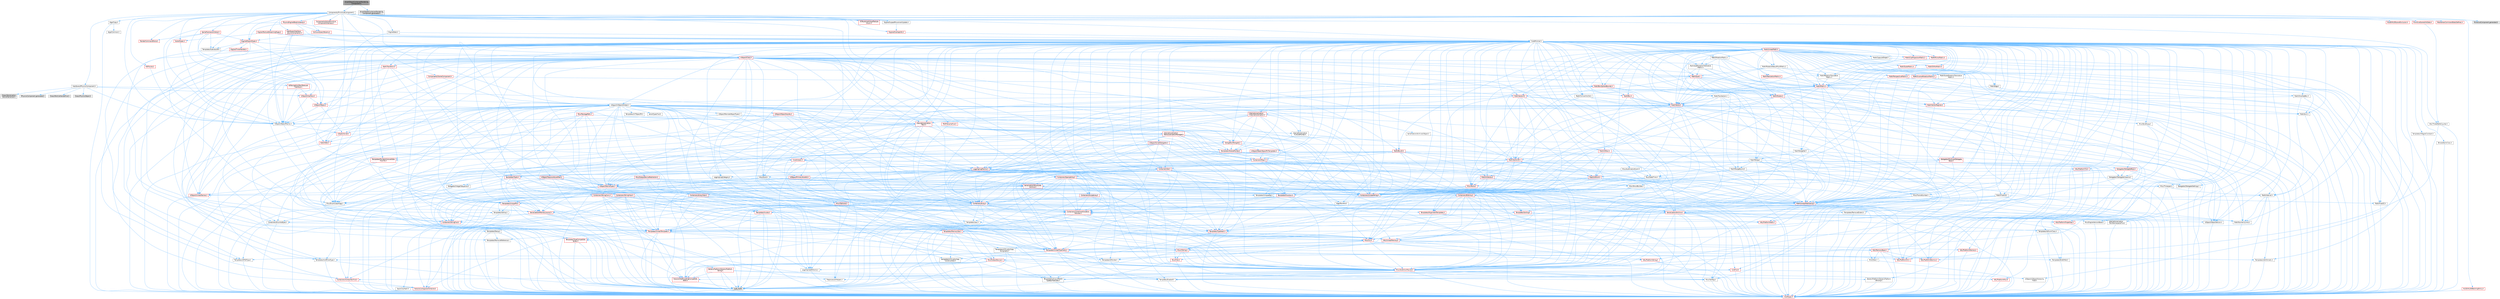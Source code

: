 digraph "SmartObjectContainerRenderingComponent.h"
{
 // INTERACTIVE_SVG=YES
 // LATEX_PDF_SIZE
  bgcolor="transparent";
  edge [fontname=Helvetica,fontsize=10,labelfontname=Helvetica,labelfontsize=10];
  node [fontname=Helvetica,fontsize=10,shape=box,height=0.2,width=0.4];
  Node1 [id="Node000001",label="SmartObjectContainerRendering\lComponent.h",height=0.2,width=0.4,color="gray40", fillcolor="grey60", style="filled", fontcolor="black",tooltip=" "];
  Node1 -> Node2 [id="edge1_Node000001_Node000002",color="steelblue1",style="solid",tooltip=" "];
  Node2 [id="Node000002",label="Components/PrimitiveComponent.h",height=0.2,width=0.4,color="grey40", fillcolor="white", style="filled",URL="$df/d9f/PrimitiveComponent_8h.html",tooltip=" "];
  Node2 -> Node3 [id="edge2_Node000002_Node000003",color="steelblue1",style="solid",tooltip=" "];
  Node3 [id="Node000003",label="CoreMinimal.h",height=0.2,width=0.4,color="grey40", fillcolor="white", style="filled",URL="$d7/d67/CoreMinimal_8h.html",tooltip=" "];
  Node3 -> Node4 [id="edge3_Node000003_Node000004",color="steelblue1",style="solid",tooltip=" "];
  Node4 [id="Node000004",label="CoreTypes.h",height=0.2,width=0.4,color="red", fillcolor="#FFF0F0", style="filled",URL="$dc/dec/CoreTypes_8h.html",tooltip=" "];
  Node3 -> Node18 [id="edge4_Node000003_Node000018",color="steelblue1",style="solid",tooltip=" "];
  Node18 [id="Node000018",label="CoreFwd.h",height=0.2,width=0.4,color="red", fillcolor="#FFF0F0", style="filled",URL="$d1/d1e/CoreFwd_8h.html",tooltip=" "];
  Node18 -> Node4 [id="edge5_Node000018_Node000004",color="steelblue1",style="solid",tooltip=" "];
  Node18 -> Node19 [id="edge6_Node000018_Node000019",color="steelblue1",style="solid",tooltip=" "];
  Node19 [id="Node000019",label="Containers/ContainersFwd.h",height=0.2,width=0.4,color="red", fillcolor="#FFF0F0", style="filled",URL="$d4/d0a/ContainersFwd_8h.html",tooltip=" "];
  Node19 -> Node4 [id="edge7_Node000019_Node000004",color="steelblue1",style="solid",tooltip=" "];
  Node19 -> Node20 [id="edge8_Node000019_Node000020",color="steelblue1",style="solid",tooltip=" "];
  Node20 [id="Node000020",label="Traits/IsContiguousContainer.h",height=0.2,width=0.4,color="red", fillcolor="#FFF0F0", style="filled",URL="$d5/d3c/IsContiguousContainer_8h.html",tooltip=" "];
  Node20 -> Node4 [id="edge9_Node000020_Node000004",color="steelblue1",style="solid",tooltip=" "];
  Node18 -> Node24 [id="edge10_Node000018_Node000024",color="steelblue1",style="solid",tooltip=" "];
  Node24 [id="Node000024",label="UObject/UObjectHierarchy\lFwd.h",height=0.2,width=0.4,color="grey40", fillcolor="white", style="filled",URL="$d3/d13/UObjectHierarchyFwd_8h.html",tooltip=" "];
  Node3 -> Node24 [id="edge11_Node000003_Node000024",color="steelblue1",style="solid",tooltip=" "];
  Node3 -> Node19 [id="edge12_Node000003_Node000019",color="steelblue1",style="solid",tooltip=" "];
  Node3 -> Node25 [id="edge13_Node000003_Node000025",color="steelblue1",style="solid",tooltip=" "];
  Node25 [id="Node000025",label="Misc/VarArgs.h",height=0.2,width=0.4,color="grey40", fillcolor="white", style="filled",URL="$d5/d6f/VarArgs_8h.html",tooltip=" "];
  Node25 -> Node4 [id="edge14_Node000025_Node000004",color="steelblue1",style="solid",tooltip=" "];
  Node3 -> Node26 [id="edge15_Node000003_Node000026",color="steelblue1",style="solid",tooltip=" "];
  Node26 [id="Node000026",label="Logging/LogVerbosity.h",height=0.2,width=0.4,color="grey40", fillcolor="white", style="filled",URL="$d2/d8f/LogVerbosity_8h.html",tooltip=" "];
  Node26 -> Node4 [id="edge16_Node000026_Node000004",color="steelblue1",style="solid",tooltip=" "];
  Node3 -> Node27 [id="edge17_Node000003_Node000027",color="steelblue1",style="solid",tooltip=" "];
  Node27 [id="Node000027",label="Misc/OutputDevice.h",height=0.2,width=0.4,color="red", fillcolor="#FFF0F0", style="filled",URL="$d7/d32/OutputDevice_8h.html",tooltip=" "];
  Node27 -> Node18 [id="edge18_Node000027_Node000018",color="steelblue1",style="solid",tooltip=" "];
  Node27 -> Node4 [id="edge19_Node000027_Node000004",color="steelblue1",style="solid",tooltip=" "];
  Node27 -> Node26 [id="edge20_Node000027_Node000026",color="steelblue1",style="solid",tooltip=" "];
  Node27 -> Node25 [id="edge21_Node000027_Node000025",color="steelblue1",style="solid",tooltip=" "];
  Node27 -> Node28 [id="edge22_Node000027_Node000028",color="steelblue1",style="solid",tooltip=" "];
  Node28 [id="Node000028",label="Templates/IsArrayOrRefOf\lTypeByPredicate.h",height=0.2,width=0.4,color="grey40", fillcolor="white", style="filled",URL="$d6/da1/IsArrayOrRefOfTypeByPredicate_8h.html",tooltip=" "];
  Node28 -> Node4 [id="edge23_Node000028_Node000004",color="steelblue1",style="solid",tooltip=" "];
  Node27 -> Node31 [id="edge24_Node000027_Node000031",color="steelblue1",style="solid",tooltip=" "];
  Node31 [id="Node000031",label="Traits/IsCharEncodingCompatible\lWith.h",height=0.2,width=0.4,color="red", fillcolor="#FFF0F0", style="filled",URL="$df/dd1/IsCharEncodingCompatibleWith_8h.html",tooltip=" "];
  Node31 -> Node8 [id="edge25_Node000031_Node000008",color="steelblue1",style="solid",tooltip=" "];
  Node8 [id="Node000008",label="type_traits",height=0.2,width=0.4,color="grey60", fillcolor="#E0E0E0", style="filled",tooltip=" "];
  Node3 -> Node33 [id="edge26_Node000003_Node000033",color="steelblue1",style="solid",tooltip=" "];
  Node33 [id="Node000033",label="HAL/PlatformCrt.h",height=0.2,width=0.4,color="red", fillcolor="#FFF0F0", style="filled",URL="$d8/d75/PlatformCrt_8h.html",tooltip=" "];
  Node3 -> Node43 [id="edge27_Node000003_Node000043",color="steelblue1",style="solid",tooltip=" "];
  Node43 [id="Node000043",label="HAL/PlatformMisc.h",height=0.2,width=0.4,color="red", fillcolor="#FFF0F0", style="filled",URL="$d0/df5/PlatformMisc_8h.html",tooltip=" "];
  Node43 -> Node4 [id="edge28_Node000043_Node000004",color="steelblue1",style="solid",tooltip=" "];
  Node3 -> Node62 [id="edge29_Node000003_Node000062",color="steelblue1",style="solid",tooltip=" "];
  Node62 [id="Node000062",label="Misc/AssertionMacros.h",height=0.2,width=0.4,color="red", fillcolor="#FFF0F0", style="filled",URL="$d0/dfa/AssertionMacros_8h.html",tooltip=" "];
  Node62 -> Node4 [id="edge30_Node000062_Node000004",color="steelblue1",style="solid",tooltip=" "];
  Node62 -> Node43 [id="edge31_Node000062_Node000043",color="steelblue1",style="solid",tooltip=" "];
  Node62 -> Node9 [id="edge32_Node000062_Node000009",color="steelblue1",style="solid",tooltip=" "];
  Node9 [id="Node000009",label="PreprocessorHelpers.h",height=0.2,width=0.4,color="grey40", fillcolor="white", style="filled",URL="$db/ddb/PreprocessorHelpers_8h.html",tooltip=" "];
  Node62 -> Node63 [id="edge33_Node000062_Node000063",color="steelblue1",style="solid",tooltip=" "];
  Node63 [id="Node000063",label="Templates/EnableIf.h",height=0.2,width=0.4,color="grey40", fillcolor="white", style="filled",URL="$d7/d60/EnableIf_8h.html",tooltip=" "];
  Node63 -> Node4 [id="edge34_Node000063_Node000004",color="steelblue1",style="solid",tooltip=" "];
  Node62 -> Node28 [id="edge35_Node000062_Node000028",color="steelblue1",style="solid",tooltip=" "];
  Node62 -> Node31 [id="edge36_Node000062_Node000031",color="steelblue1",style="solid",tooltip=" "];
  Node62 -> Node25 [id="edge37_Node000062_Node000025",color="steelblue1",style="solid",tooltip=" "];
  Node3 -> Node71 [id="edge38_Node000003_Node000071",color="steelblue1",style="solid",tooltip=" "];
  Node71 [id="Node000071",label="Templates/IsPointer.h",height=0.2,width=0.4,color="grey40", fillcolor="white", style="filled",URL="$d7/d05/IsPointer_8h.html",tooltip=" "];
  Node71 -> Node4 [id="edge39_Node000071_Node000004",color="steelblue1",style="solid",tooltip=" "];
  Node3 -> Node72 [id="edge40_Node000003_Node000072",color="steelblue1",style="solid",tooltip=" "];
  Node72 [id="Node000072",label="HAL/PlatformMemory.h",height=0.2,width=0.4,color="red", fillcolor="#FFF0F0", style="filled",URL="$de/d68/PlatformMemory_8h.html",tooltip=" "];
  Node72 -> Node4 [id="edge41_Node000072_Node000004",color="steelblue1",style="solid",tooltip=" "];
  Node3 -> Node55 [id="edge42_Node000003_Node000055",color="steelblue1",style="solid",tooltip=" "];
  Node55 [id="Node000055",label="HAL/PlatformAtomics.h",height=0.2,width=0.4,color="red", fillcolor="#FFF0F0", style="filled",URL="$d3/d36/PlatformAtomics_8h.html",tooltip=" "];
  Node55 -> Node4 [id="edge43_Node000055_Node000004",color="steelblue1",style="solid",tooltip=" "];
  Node3 -> Node77 [id="edge44_Node000003_Node000077",color="steelblue1",style="solid",tooltip=" "];
  Node77 [id="Node000077",label="Misc/Exec.h",height=0.2,width=0.4,color="grey40", fillcolor="white", style="filled",URL="$de/ddb/Exec_8h.html",tooltip=" "];
  Node77 -> Node4 [id="edge45_Node000077_Node000004",color="steelblue1",style="solid",tooltip=" "];
  Node77 -> Node62 [id="edge46_Node000077_Node000062",color="steelblue1",style="solid",tooltip=" "];
  Node3 -> Node78 [id="edge47_Node000003_Node000078",color="steelblue1",style="solid",tooltip=" "];
  Node78 [id="Node000078",label="HAL/MemoryBase.h",height=0.2,width=0.4,color="red", fillcolor="#FFF0F0", style="filled",URL="$d6/d9f/MemoryBase_8h.html",tooltip=" "];
  Node78 -> Node4 [id="edge48_Node000078_Node000004",color="steelblue1",style="solid",tooltip=" "];
  Node78 -> Node55 [id="edge49_Node000078_Node000055",color="steelblue1",style="solid",tooltip=" "];
  Node78 -> Node33 [id="edge50_Node000078_Node000033",color="steelblue1",style="solid",tooltip=" "];
  Node78 -> Node77 [id="edge51_Node000078_Node000077",color="steelblue1",style="solid",tooltip=" "];
  Node78 -> Node27 [id="edge52_Node000078_Node000027",color="steelblue1",style="solid",tooltip=" "];
  Node3 -> Node88 [id="edge53_Node000003_Node000088",color="steelblue1",style="solid",tooltip=" "];
  Node88 [id="Node000088",label="HAL/UnrealMemory.h",height=0.2,width=0.4,color="red", fillcolor="#FFF0F0", style="filled",URL="$d9/d96/UnrealMemory_8h.html",tooltip=" "];
  Node88 -> Node4 [id="edge54_Node000088_Node000004",color="steelblue1",style="solid",tooltip=" "];
  Node88 -> Node78 [id="edge55_Node000088_Node000078",color="steelblue1",style="solid",tooltip=" "];
  Node88 -> Node72 [id="edge56_Node000088_Node000072",color="steelblue1",style="solid",tooltip=" "];
  Node88 -> Node71 [id="edge57_Node000088_Node000071",color="steelblue1",style="solid",tooltip=" "];
  Node3 -> Node90 [id="edge58_Node000003_Node000090",color="steelblue1",style="solid",tooltip=" "];
  Node90 [id="Node000090",label="Templates/IsArithmetic.h",height=0.2,width=0.4,color="grey40", fillcolor="white", style="filled",URL="$d2/d5d/IsArithmetic_8h.html",tooltip=" "];
  Node90 -> Node4 [id="edge59_Node000090_Node000004",color="steelblue1",style="solid",tooltip=" "];
  Node3 -> Node84 [id="edge60_Node000003_Node000084",color="steelblue1",style="solid",tooltip=" "];
  Node84 [id="Node000084",label="Templates/AndOrNot.h",height=0.2,width=0.4,color="grey40", fillcolor="white", style="filled",URL="$db/d0a/AndOrNot_8h.html",tooltip=" "];
  Node84 -> Node4 [id="edge61_Node000084_Node000004",color="steelblue1",style="solid",tooltip=" "];
  Node3 -> Node91 [id="edge62_Node000003_Node000091",color="steelblue1",style="solid",tooltip=" "];
  Node91 [id="Node000091",label="Templates/IsPODType.h",height=0.2,width=0.4,color="grey40", fillcolor="white", style="filled",URL="$d7/db1/IsPODType_8h.html",tooltip=" "];
  Node91 -> Node4 [id="edge63_Node000091_Node000004",color="steelblue1",style="solid",tooltip=" "];
  Node3 -> Node92 [id="edge64_Node000003_Node000092",color="steelblue1",style="solid",tooltip=" "];
  Node92 [id="Node000092",label="Templates/IsUECoreType.h",height=0.2,width=0.4,color="grey40", fillcolor="white", style="filled",URL="$d1/db8/IsUECoreType_8h.html",tooltip=" "];
  Node92 -> Node4 [id="edge65_Node000092_Node000004",color="steelblue1",style="solid",tooltip=" "];
  Node92 -> Node8 [id="edge66_Node000092_Node000008",color="steelblue1",style="solid",tooltip=" "];
  Node3 -> Node85 [id="edge67_Node000003_Node000085",color="steelblue1",style="solid",tooltip=" "];
  Node85 [id="Node000085",label="Templates/IsTriviallyCopy\lConstructible.h",height=0.2,width=0.4,color="grey40", fillcolor="white", style="filled",URL="$d3/d78/IsTriviallyCopyConstructible_8h.html",tooltip=" "];
  Node85 -> Node4 [id="edge68_Node000085_Node000004",color="steelblue1",style="solid",tooltip=" "];
  Node85 -> Node8 [id="edge69_Node000085_Node000008",color="steelblue1",style="solid",tooltip=" "];
  Node3 -> Node93 [id="edge70_Node000003_Node000093",color="steelblue1",style="solid",tooltip=" "];
  Node93 [id="Node000093",label="Templates/UnrealTypeTraits.h",height=0.2,width=0.4,color="red", fillcolor="#FFF0F0", style="filled",URL="$d2/d2d/UnrealTypeTraits_8h.html",tooltip=" "];
  Node93 -> Node4 [id="edge71_Node000093_Node000004",color="steelblue1",style="solid",tooltip=" "];
  Node93 -> Node71 [id="edge72_Node000093_Node000071",color="steelblue1",style="solid",tooltip=" "];
  Node93 -> Node62 [id="edge73_Node000093_Node000062",color="steelblue1",style="solid",tooltip=" "];
  Node93 -> Node84 [id="edge74_Node000093_Node000084",color="steelblue1",style="solid",tooltip=" "];
  Node93 -> Node63 [id="edge75_Node000093_Node000063",color="steelblue1",style="solid",tooltip=" "];
  Node93 -> Node90 [id="edge76_Node000093_Node000090",color="steelblue1",style="solid",tooltip=" "];
  Node93 -> Node91 [id="edge77_Node000093_Node000091",color="steelblue1",style="solid",tooltip=" "];
  Node93 -> Node92 [id="edge78_Node000093_Node000092",color="steelblue1",style="solid",tooltip=" "];
  Node93 -> Node85 [id="edge79_Node000093_Node000085",color="steelblue1",style="solid",tooltip=" "];
  Node3 -> Node63 [id="edge80_Node000003_Node000063",color="steelblue1",style="solid",tooltip=" "];
  Node3 -> Node95 [id="edge81_Node000003_Node000095",color="steelblue1",style="solid",tooltip=" "];
  Node95 [id="Node000095",label="Templates/RemoveReference.h",height=0.2,width=0.4,color="grey40", fillcolor="white", style="filled",URL="$da/dbe/RemoveReference_8h.html",tooltip=" "];
  Node95 -> Node4 [id="edge82_Node000095_Node000004",color="steelblue1",style="solid",tooltip=" "];
  Node3 -> Node96 [id="edge83_Node000003_Node000096",color="steelblue1",style="solid",tooltip=" "];
  Node96 [id="Node000096",label="Templates/IntegralConstant.h",height=0.2,width=0.4,color="grey40", fillcolor="white", style="filled",URL="$db/d1b/IntegralConstant_8h.html",tooltip=" "];
  Node96 -> Node4 [id="edge84_Node000096_Node000004",color="steelblue1",style="solid",tooltip=" "];
  Node3 -> Node97 [id="edge85_Node000003_Node000097",color="steelblue1",style="solid",tooltip=" "];
  Node97 [id="Node000097",label="Templates/IsClass.h",height=0.2,width=0.4,color="grey40", fillcolor="white", style="filled",URL="$db/dcb/IsClass_8h.html",tooltip=" "];
  Node97 -> Node4 [id="edge86_Node000097_Node000004",color="steelblue1",style="solid",tooltip=" "];
  Node3 -> Node98 [id="edge87_Node000003_Node000098",color="steelblue1",style="solid",tooltip=" "];
  Node98 [id="Node000098",label="Templates/TypeCompatible\lBytes.h",height=0.2,width=0.4,color="red", fillcolor="#FFF0F0", style="filled",URL="$df/d0a/TypeCompatibleBytes_8h.html",tooltip=" "];
  Node98 -> Node4 [id="edge88_Node000098_Node000004",color="steelblue1",style="solid",tooltip=" "];
  Node98 -> Node8 [id="edge89_Node000098_Node000008",color="steelblue1",style="solid",tooltip=" "];
  Node3 -> Node20 [id="edge90_Node000003_Node000020",color="steelblue1",style="solid",tooltip=" "];
  Node3 -> Node99 [id="edge91_Node000003_Node000099",color="steelblue1",style="solid",tooltip=" "];
  Node99 [id="Node000099",label="Templates/UnrealTemplate.h",height=0.2,width=0.4,color="red", fillcolor="#FFF0F0", style="filled",URL="$d4/d24/UnrealTemplate_8h.html",tooltip=" "];
  Node99 -> Node4 [id="edge92_Node000099_Node000004",color="steelblue1",style="solid",tooltip=" "];
  Node99 -> Node71 [id="edge93_Node000099_Node000071",color="steelblue1",style="solid",tooltip=" "];
  Node99 -> Node88 [id="edge94_Node000099_Node000088",color="steelblue1",style="solid",tooltip=" "];
  Node99 -> Node93 [id="edge95_Node000099_Node000093",color="steelblue1",style="solid",tooltip=" "];
  Node99 -> Node95 [id="edge96_Node000099_Node000095",color="steelblue1",style="solid",tooltip=" "];
  Node99 -> Node98 [id="edge97_Node000099_Node000098",color="steelblue1",style="solid",tooltip=" "];
  Node99 -> Node20 [id="edge98_Node000099_Node000020",color="steelblue1",style="solid",tooltip=" "];
  Node99 -> Node8 [id="edge99_Node000099_Node000008",color="steelblue1",style="solid",tooltip=" "];
  Node3 -> Node48 [id="edge100_Node000003_Node000048",color="steelblue1",style="solid",tooltip=" "];
  Node48 [id="Node000048",label="Math/NumericLimits.h",height=0.2,width=0.4,color="grey40", fillcolor="white", style="filled",URL="$df/d1b/NumericLimits_8h.html",tooltip=" "];
  Node48 -> Node4 [id="edge101_Node000048_Node000004",color="steelblue1",style="solid",tooltip=" "];
  Node3 -> Node103 [id="edge102_Node000003_Node000103",color="steelblue1",style="solid",tooltip=" "];
  Node103 [id="Node000103",label="HAL/PlatformMath.h",height=0.2,width=0.4,color="red", fillcolor="#FFF0F0", style="filled",URL="$dc/d53/PlatformMath_8h.html",tooltip=" "];
  Node103 -> Node4 [id="edge103_Node000103_Node000004",color="steelblue1",style="solid",tooltip=" "];
  Node3 -> Node86 [id="edge104_Node000003_Node000086",color="steelblue1",style="solid",tooltip=" "];
  Node86 [id="Node000086",label="Templates/IsTriviallyCopy\lAssignable.h",height=0.2,width=0.4,color="grey40", fillcolor="white", style="filled",URL="$d2/df2/IsTriviallyCopyAssignable_8h.html",tooltip=" "];
  Node86 -> Node4 [id="edge105_Node000086_Node000004",color="steelblue1",style="solid",tooltip=" "];
  Node86 -> Node8 [id="edge106_Node000086_Node000008",color="steelblue1",style="solid",tooltip=" "];
  Node3 -> Node111 [id="edge107_Node000003_Node000111",color="steelblue1",style="solid",tooltip=" "];
  Node111 [id="Node000111",label="Templates/MemoryOps.h",height=0.2,width=0.4,color="red", fillcolor="#FFF0F0", style="filled",URL="$db/dea/MemoryOps_8h.html",tooltip=" "];
  Node111 -> Node4 [id="edge108_Node000111_Node000004",color="steelblue1",style="solid",tooltip=" "];
  Node111 -> Node88 [id="edge109_Node000111_Node000088",color="steelblue1",style="solid",tooltip=" "];
  Node111 -> Node86 [id="edge110_Node000111_Node000086",color="steelblue1",style="solid",tooltip=" "];
  Node111 -> Node85 [id="edge111_Node000111_Node000085",color="steelblue1",style="solid",tooltip=" "];
  Node111 -> Node93 [id="edge112_Node000111_Node000093",color="steelblue1",style="solid",tooltip=" "];
  Node111 -> Node8 [id="edge113_Node000111_Node000008",color="steelblue1",style="solid",tooltip=" "];
  Node3 -> Node112 [id="edge114_Node000003_Node000112",color="steelblue1",style="solid",tooltip=" "];
  Node112 [id="Node000112",label="Containers/ContainerAllocation\lPolicies.h",height=0.2,width=0.4,color="red", fillcolor="#FFF0F0", style="filled",URL="$d7/dff/ContainerAllocationPolicies_8h.html",tooltip=" "];
  Node112 -> Node4 [id="edge115_Node000112_Node000004",color="steelblue1",style="solid",tooltip=" "];
  Node112 -> Node112 [id="edge116_Node000112_Node000112",color="steelblue1",style="solid",tooltip=" "];
  Node112 -> Node103 [id="edge117_Node000112_Node000103",color="steelblue1",style="solid",tooltip=" "];
  Node112 -> Node88 [id="edge118_Node000112_Node000088",color="steelblue1",style="solid",tooltip=" "];
  Node112 -> Node48 [id="edge119_Node000112_Node000048",color="steelblue1",style="solid",tooltip=" "];
  Node112 -> Node62 [id="edge120_Node000112_Node000062",color="steelblue1",style="solid",tooltip=" "];
  Node112 -> Node111 [id="edge121_Node000112_Node000111",color="steelblue1",style="solid",tooltip=" "];
  Node112 -> Node98 [id="edge122_Node000112_Node000098",color="steelblue1",style="solid",tooltip=" "];
  Node112 -> Node8 [id="edge123_Node000112_Node000008",color="steelblue1",style="solid",tooltip=" "];
  Node3 -> Node115 [id="edge124_Node000003_Node000115",color="steelblue1",style="solid",tooltip=" "];
  Node115 [id="Node000115",label="Templates/IsEnumClass.h",height=0.2,width=0.4,color="grey40", fillcolor="white", style="filled",URL="$d7/d15/IsEnumClass_8h.html",tooltip=" "];
  Node115 -> Node4 [id="edge125_Node000115_Node000004",color="steelblue1",style="solid",tooltip=" "];
  Node115 -> Node84 [id="edge126_Node000115_Node000084",color="steelblue1",style="solid",tooltip=" "];
  Node3 -> Node116 [id="edge127_Node000003_Node000116",color="steelblue1",style="solid",tooltip=" "];
  Node116 [id="Node000116",label="HAL/PlatformProperties.h",height=0.2,width=0.4,color="red", fillcolor="#FFF0F0", style="filled",URL="$d9/db0/PlatformProperties_8h.html",tooltip=" "];
  Node116 -> Node4 [id="edge128_Node000116_Node000004",color="steelblue1",style="solid",tooltip=" "];
  Node3 -> Node119 [id="edge129_Node000003_Node000119",color="steelblue1",style="solid",tooltip=" "];
  Node119 [id="Node000119",label="Misc/EngineVersionBase.h",height=0.2,width=0.4,color="grey40", fillcolor="white", style="filled",URL="$d5/d2b/EngineVersionBase_8h.html",tooltip=" "];
  Node119 -> Node4 [id="edge130_Node000119_Node000004",color="steelblue1",style="solid",tooltip=" "];
  Node3 -> Node120 [id="edge131_Node000003_Node000120",color="steelblue1",style="solid",tooltip=" "];
  Node120 [id="Node000120",label="Internationalization\l/TextNamespaceFwd.h",height=0.2,width=0.4,color="grey40", fillcolor="white", style="filled",URL="$d8/d97/TextNamespaceFwd_8h.html",tooltip=" "];
  Node120 -> Node4 [id="edge132_Node000120_Node000004",color="steelblue1",style="solid",tooltip=" "];
  Node3 -> Node121 [id="edge133_Node000003_Node000121",color="steelblue1",style="solid",tooltip=" "];
  Node121 [id="Node000121",label="Serialization/Archive.h",height=0.2,width=0.4,color="red", fillcolor="#FFF0F0", style="filled",URL="$d7/d3b/Archive_8h.html",tooltip=" "];
  Node121 -> Node18 [id="edge134_Node000121_Node000018",color="steelblue1",style="solid",tooltip=" "];
  Node121 -> Node4 [id="edge135_Node000121_Node000004",color="steelblue1",style="solid",tooltip=" "];
  Node121 -> Node116 [id="edge136_Node000121_Node000116",color="steelblue1",style="solid",tooltip=" "];
  Node121 -> Node120 [id="edge137_Node000121_Node000120",color="steelblue1",style="solid",tooltip=" "];
  Node121 -> Node62 [id="edge138_Node000121_Node000062",color="steelblue1",style="solid",tooltip=" "];
  Node121 -> Node119 [id="edge139_Node000121_Node000119",color="steelblue1",style="solid",tooltip=" "];
  Node121 -> Node25 [id="edge140_Node000121_Node000025",color="steelblue1",style="solid",tooltip=" "];
  Node121 -> Node63 [id="edge141_Node000121_Node000063",color="steelblue1",style="solid",tooltip=" "];
  Node121 -> Node28 [id="edge142_Node000121_Node000028",color="steelblue1",style="solid",tooltip=" "];
  Node121 -> Node115 [id="edge143_Node000121_Node000115",color="steelblue1",style="solid",tooltip=" "];
  Node121 -> Node99 [id="edge144_Node000121_Node000099",color="steelblue1",style="solid",tooltip=" "];
  Node121 -> Node31 [id="edge145_Node000121_Node000031",color="steelblue1",style="solid",tooltip=" "];
  Node121 -> Node124 [id="edge146_Node000121_Node000124",color="steelblue1",style="solid",tooltip=" "];
  Node124 [id="Node000124",label="UObject/ObjectVersion.h",height=0.2,width=0.4,color="grey40", fillcolor="white", style="filled",URL="$da/d63/ObjectVersion_8h.html",tooltip=" "];
  Node124 -> Node4 [id="edge147_Node000124_Node000004",color="steelblue1",style="solid",tooltip=" "];
  Node3 -> Node125 [id="edge148_Node000003_Node000125",color="steelblue1",style="solid",tooltip=" "];
  Node125 [id="Node000125",label="Templates/Less.h",height=0.2,width=0.4,color="grey40", fillcolor="white", style="filled",URL="$de/dc8/Less_8h.html",tooltip=" "];
  Node125 -> Node4 [id="edge149_Node000125_Node000004",color="steelblue1",style="solid",tooltip=" "];
  Node125 -> Node99 [id="edge150_Node000125_Node000099",color="steelblue1",style="solid",tooltip=" "];
  Node3 -> Node126 [id="edge151_Node000003_Node000126",color="steelblue1",style="solid",tooltip=" "];
  Node126 [id="Node000126",label="Templates/Sorting.h",height=0.2,width=0.4,color="red", fillcolor="#FFF0F0", style="filled",URL="$d3/d9e/Sorting_8h.html",tooltip=" "];
  Node126 -> Node4 [id="edge152_Node000126_Node000004",color="steelblue1",style="solid",tooltip=" "];
  Node126 -> Node103 [id="edge153_Node000126_Node000103",color="steelblue1",style="solid",tooltip=" "];
  Node126 -> Node125 [id="edge154_Node000126_Node000125",color="steelblue1",style="solid",tooltip=" "];
  Node3 -> Node137 [id="edge155_Node000003_Node000137",color="steelblue1",style="solid",tooltip=" "];
  Node137 [id="Node000137",label="Misc/Char.h",height=0.2,width=0.4,color="red", fillcolor="#FFF0F0", style="filled",URL="$d0/d58/Char_8h.html",tooltip=" "];
  Node137 -> Node4 [id="edge156_Node000137_Node000004",color="steelblue1",style="solid",tooltip=" "];
  Node137 -> Node8 [id="edge157_Node000137_Node000008",color="steelblue1",style="solid",tooltip=" "];
  Node3 -> Node140 [id="edge158_Node000003_Node000140",color="steelblue1",style="solid",tooltip=" "];
  Node140 [id="Node000140",label="GenericPlatform/GenericPlatform\lStricmp.h",height=0.2,width=0.4,color="grey40", fillcolor="white", style="filled",URL="$d2/d86/GenericPlatformStricmp_8h.html",tooltip=" "];
  Node140 -> Node4 [id="edge159_Node000140_Node000004",color="steelblue1",style="solid",tooltip=" "];
  Node3 -> Node141 [id="edge160_Node000003_Node000141",color="steelblue1",style="solid",tooltip=" "];
  Node141 [id="Node000141",label="GenericPlatform/GenericPlatform\lString.h",height=0.2,width=0.4,color="red", fillcolor="#FFF0F0", style="filled",URL="$dd/d20/GenericPlatformString_8h.html",tooltip=" "];
  Node141 -> Node4 [id="edge161_Node000141_Node000004",color="steelblue1",style="solid",tooltip=" "];
  Node141 -> Node140 [id="edge162_Node000141_Node000140",color="steelblue1",style="solid",tooltip=" "];
  Node141 -> Node63 [id="edge163_Node000141_Node000063",color="steelblue1",style="solid",tooltip=" "];
  Node141 -> Node31 [id="edge164_Node000141_Node000031",color="steelblue1",style="solid",tooltip=" "];
  Node141 -> Node8 [id="edge165_Node000141_Node000008",color="steelblue1",style="solid",tooltip=" "];
  Node3 -> Node74 [id="edge166_Node000003_Node000074",color="steelblue1",style="solid",tooltip=" "];
  Node74 [id="Node000074",label="HAL/PlatformString.h",height=0.2,width=0.4,color="red", fillcolor="#FFF0F0", style="filled",URL="$db/db5/PlatformString_8h.html",tooltip=" "];
  Node74 -> Node4 [id="edge167_Node000074_Node000004",color="steelblue1",style="solid",tooltip=" "];
  Node3 -> Node144 [id="edge168_Node000003_Node000144",color="steelblue1",style="solid",tooltip=" "];
  Node144 [id="Node000144",label="Misc/CString.h",height=0.2,width=0.4,color="red", fillcolor="#FFF0F0", style="filled",URL="$d2/d49/CString_8h.html",tooltip=" "];
  Node144 -> Node4 [id="edge169_Node000144_Node000004",color="steelblue1",style="solid",tooltip=" "];
  Node144 -> Node33 [id="edge170_Node000144_Node000033",color="steelblue1",style="solid",tooltip=" "];
  Node144 -> Node74 [id="edge171_Node000144_Node000074",color="steelblue1",style="solid",tooltip=" "];
  Node144 -> Node62 [id="edge172_Node000144_Node000062",color="steelblue1",style="solid",tooltip=" "];
  Node144 -> Node137 [id="edge173_Node000144_Node000137",color="steelblue1",style="solid",tooltip=" "];
  Node144 -> Node25 [id="edge174_Node000144_Node000025",color="steelblue1",style="solid",tooltip=" "];
  Node144 -> Node28 [id="edge175_Node000144_Node000028",color="steelblue1",style="solid",tooltip=" "];
  Node144 -> Node31 [id="edge176_Node000144_Node000031",color="steelblue1",style="solid",tooltip=" "];
  Node3 -> Node145 [id="edge177_Node000003_Node000145",color="steelblue1",style="solid",tooltip=" "];
  Node145 [id="Node000145",label="Misc/Crc.h",height=0.2,width=0.4,color="red", fillcolor="#FFF0F0", style="filled",URL="$d4/dd2/Crc_8h.html",tooltip=" "];
  Node145 -> Node4 [id="edge178_Node000145_Node000004",color="steelblue1",style="solid",tooltip=" "];
  Node145 -> Node74 [id="edge179_Node000145_Node000074",color="steelblue1",style="solid",tooltip=" "];
  Node145 -> Node62 [id="edge180_Node000145_Node000062",color="steelblue1",style="solid",tooltip=" "];
  Node145 -> Node144 [id="edge181_Node000145_Node000144",color="steelblue1",style="solid",tooltip=" "];
  Node145 -> Node137 [id="edge182_Node000145_Node000137",color="steelblue1",style="solid",tooltip=" "];
  Node145 -> Node93 [id="edge183_Node000145_Node000093",color="steelblue1",style="solid",tooltip=" "];
  Node3 -> Node136 [id="edge184_Node000003_Node000136",color="steelblue1",style="solid",tooltip=" "];
  Node136 [id="Node000136",label="Math/UnrealMathUtility.h",height=0.2,width=0.4,color="red", fillcolor="#FFF0F0", style="filled",URL="$db/db8/UnrealMathUtility_8h.html",tooltip=" "];
  Node136 -> Node4 [id="edge185_Node000136_Node000004",color="steelblue1",style="solid",tooltip=" "];
  Node136 -> Node62 [id="edge186_Node000136_Node000062",color="steelblue1",style="solid",tooltip=" "];
  Node136 -> Node103 [id="edge187_Node000136_Node000103",color="steelblue1",style="solid",tooltip=" "];
  Node3 -> Node146 [id="edge188_Node000003_Node000146",color="steelblue1",style="solid",tooltip=" "];
  Node146 [id="Node000146",label="Containers/UnrealString.h",height=0.2,width=0.4,color="red", fillcolor="#FFF0F0", style="filled",URL="$d5/dba/UnrealString_8h.html",tooltip=" "];
  Node3 -> Node150 [id="edge189_Node000003_Node000150",color="steelblue1",style="solid",tooltip=" "];
  Node150 [id="Node000150",label="Containers/Array.h",height=0.2,width=0.4,color="red", fillcolor="#FFF0F0", style="filled",URL="$df/dd0/Array_8h.html",tooltip=" "];
  Node150 -> Node4 [id="edge190_Node000150_Node000004",color="steelblue1",style="solid",tooltip=" "];
  Node150 -> Node62 [id="edge191_Node000150_Node000062",color="steelblue1",style="solid",tooltip=" "];
  Node150 -> Node88 [id="edge192_Node000150_Node000088",color="steelblue1",style="solid",tooltip=" "];
  Node150 -> Node93 [id="edge193_Node000150_Node000093",color="steelblue1",style="solid",tooltip=" "];
  Node150 -> Node99 [id="edge194_Node000150_Node000099",color="steelblue1",style="solid",tooltip=" "];
  Node150 -> Node112 [id="edge195_Node000150_Node000112",color="steelblue1",style="solid",tooltip=" "];
  Node150 -> Node121 [id="edge196_Node000150_Node000121",color="steelblue1",style="solid",tooltip=" "];
  Node150 -> Node129 [id="edge197_Node000150_Node000129",color="steelblue1",style="solid",tooltip=" "];
  Node129 [id="Node000129",label="Templates/Invoke.h",height=0.2,width=0.4,color="red", fillcolor="#FFF0F0", style="filled",URL="$d7/deb/Invoke_8h.html",tooltip=" "];
  Node129 -> Node4 [id="edge198_Node000129_Node000004",color="steelblue1",style="solid",tooltip=" "];
  Node129 -> Node99 [id="edge199_Node000129_Node000099",color="steelblue1",style="solid",tooltip=" "];
  Node129 -> Node8 [id="edge200_Node000129_Node000008",color="steelblue1",style="solid",tooltip=" "];
  Node150 -> Node125 [id="edge201_Node000150_Node000125",color="steelblue1",style="solid",tooltip=" "];
  Node150 -> Node126 [id="edge202_Node000150_Node000126",color="steelblue1",style="solid",tooltip=" "];
  Node150 -> Node173 [id="edge203_Node000150_Node000173",color="steelblue1",style="solid",tooltip=" "];
  Node173 [id="Node000173",label="Templates/AlignmentTemplates.h",height=0.2,width=0.4,color="red", fillcolor="#FFF0F0", style="filled",URL="$dd/d32/AlignmentTemplates_8h.html",tooltip=" "];
  Node173 -> Node4 [id="edge204_Node000173_Node000004",color="steelblue1",style="solid",tooltip=" "];
  Node173 -> Node71 [id="edge205_Node000173_Node000071",color="steelblue1",style="solid",tooltip=" "];
  Node150 -> Node8 [id="edge206_Node000150_Node000008",color="steelblue1",style="solid",tooltip=" "];
  Node3 -> Node174 [id="edge207_Node000003_Node000174",color="steelblue1",style="solid",tooltip=" "];
  Node174 [id="Node000174",label="Misc/FrameNumber.h",height=0.2,width=0.4,color="grey40", fillcolor="white", style="filled",URL="$dd/dbd/FrameNumber_8h.html",tooltip=" "];
  Node174 -> Node4 [id="edge208_Node000174_Node000004",color="steelblue1",style="solid",tooltip=" "];
  Node174 -> Node48 [id="edge209_Node000174_Node000048",color="steelblue1",style="solid",tooltip=" "];
  Node174 -> Node136 [id="edge210_Node000174_Node000136",color="steelblue1",style="solid",tooltip=" "];
  Node174 -> Node63 [id="edge211_Node000174_Node000063",color="steelblue1",style="solid",tooltip=" "];
  Node174 -> Node93 [id="edge212_Node000174_Node000093",color="steelblue1",style="solid",tooltip=" "];
  Node3 -> Node175 [id="edge213_Node000003_Node000175",color="steelblue1",style="solid",tooltip=" "];
  Node175 [id="Node000175",label="Misc/Timespan.h",height=0.2,width=0.4,color="grey40", fillcolor="white", style="filled",URL="$da/dd9/Timespan_8h.html",tooltip=" "];
  Node175 -> Node4 [id="edge214_Node000175_Node000004",color="steelblue1",style="solid",tooltip=" "];
  Node175 -> Node176 [id="edge215_Node000175_Node000176",color="steelblue1",style="solid",tooltip=" "];
  Node176 [id="Node000176",label="Math/Interval.h",height=0.2,width=0.4,color="grey40", fillcolor="white", style="filled",URL="$d1/d55/Interval_8h.html",tooltip=" "];
  Node176 -> Node4 [id="edge216_Node000176_Node000004",color="steelblue1",style="solid",tooltip=" "];
  Node176 -> Node90 [id="edge217_Node000176_Node000090",color="steelblue1",style="solid",tooltip=" "];
  Node176 -> Node93 [id="edge218_Node000176_Node000093",color="steelblue1",style="solid",tooltip=" "];
  Node176 -> Node48 [id="edge219_Node000176_Node000048",color="steelblue1",style="solid",tooltip=" "];
  Node176 -> Node136 [id="edge220_Node000176_Node000136",color="steelblue1",style="solid",tooltip=" "];
  Node175 -> Node136 [id="edge221_Node000175_Node000136",color="steelblue1",style="solid",tooltip=" "];
  Node175 -> Node62 [id="edge222_Node000175_Node000062",color="steelblue1",style="solid",tooltip=" "];
  Node3 -> Node177 [id="edge223_Node000003_Node000177",color="steelblue1",style="solid",tooltip=" "];
  Node177 [id="Node000177",label="Containers/StringConv.h",height=0.2,width=0.4,color="red", fillcolor="#FFF0F0", style="filled",URL="$d3/ddf/StringConv_8h.html",tooltip=" "];
  Node177 -> Node4 [id="edge224_Node000177_Node000004",color="steelblue1",style="solid",tooltip=" "];
  Node177 -> Node62 [id="edge225_Node000177_Node000062",color="steelblue1",style="solid",tooltip=" "];
  Node177 -> Node112 [id="edge226_Node000177_Node000112",color="steelblue1",style="solid",tooltip=" "];
  Node177 -> Node150 [id="edge227_Node000177_Node000150",color="steelblue1",style="solid",tooltip=" "];
  Node177 -> Node144 [id="edge228_Node000177_Node000144",color="steelblue1",style="solid",tooltip=" "];
  Node177 -> Node178 [id="edge229_Node000177_Node000178",color="steelblue1",style="solid",tooltip=" "];
  Node178 [id="Node000178",label="Templates/IsArray.h",height=0.2,width=0.4,color="grey40", fillcolor="white", style="filled",URL="$d8/d8d/IsArray_8h.html",tooltip=" "];
  Node178 -> Node4 [id="edge230_Node000178_Node000004",color="steelblue1",style="solid",tooltip=" "];
  Node177 -> Node99 [id="edge231_Node000177_Node000099",color="steelblue1",style="solid",tooltip=" "];
  Node177 -> Node93 [id="edge232_Node000177_Node000093",color="steelblue1",style="solid",tooltip=" "];
  Node177 -> Node31 [id="edge233_Node000177_Node000031",color="steelblue1",style="solid",tooltip=" "];
  Node177 -> Node20 [id="edge234_Node000177_Node000020",color="steelblue1",style="solid",tooltip=" "];
  Node177 -> Node8 [id="edge235_Node000177_Node000008",color="steelblue1",style="solid",tooltip=" "];
  Node3 -> Node179 [id="edge236_Node000003_Node000179",color="steelblue1",style="solid",tooltip=" "];
  Node179 [id="Node000179",label="UObject/UnrealNames.h",height=0.2,width=0.4,color="red", fillcolor="#FFF0F0", style="filled",URL="$d8/db1/UnrealNames_8h.html",tooltip=" "];
  Node179 -> Node4 [id="edge237_Node000179_Node000004",color="steelblue1",style="solid",tooltip=" "];
  Node3 -> Node181 [id="edge238_Node000003_Node000181",color="steelblue1",style="solid",tooltip=" "];
  Node181 [id="Node000181",label="UObject/NameTypes.h",height=0.2,width=0.4,color="red", fillcolor="#FFF0F0", style="filled",URL="$d6/d35/NameTypes_8h.html",tooltip=" "];
  Node181 -> Node4 [id="edge239_Node000181_Node000004",color="steelblue1",style="solid",tooltip=" "];
  Node181 -> Node62 [id="edge240_Node000181_Node000062",color="steelblue1",style="solid",tooltip=" "];
  Node181 -> Node88 [id="edge241_Node000181_Node000088",color="steelblue1",style="solid",tooltip=" "];
  Node181 -> Node93 [id="edge242_Node000181_Node000093",color="steelblue1",style="solid",tooltip=" "];
  Node181 -> Node99 [id="edge243_Node000181_Node000099",color="steelblue1",style="solid",tooltip=" "];
  Node181 -> Node146 [id="edge244_Node000181_Node000146",color="steelblue1",style="solid",tooltip=" "];
  Node181 -> Node177 [id="edge245_Node000181_Node000177",color="steelblue1",style="solid",tooltip=" "];
  Node181 -> Node45 [id="edge246_Node000181_Node000045",color="steelblue1",style="solid",tooltip=" "];
  Node45 [id="Node000045",label="Containers/StringFwd.h",height=0.2,width=0.4,color="red", fillcolor="#FFF0F0", style="filled",URL="$df/d37/StringFwd_8h.html",tooltip=" "];
  Node45 -> Node4 [id="edge247_Node000045_Node000004",color="steelblue1",style="solid",tooltip=" "];
  Node45 -> Node20 [id="edge248_Node000045_Node000020",color="steelblue1",style="solid",tooltip=" "];
  Node181 -> Node179 [id="edge249_Node000181_Node000179",color="steelblue1",style="solid",tooltip=" "];
  Node181 -> Node158 [id="edge250_Node000181_Node000158",color="steelblue1",style="solid",tooltip=" "];
  Node158 [id="Node000158",label="Serialization/MemoryLayout.h",height=0.2,width=0.4,color="red", fillcolor="#FFF0F0", style="filled",URL="$d7/d66/MemoryLayout_8h.html",tooltip=" "];
  Node158 -> Node161 [id="edge251_Node000158_Node000161",color="steelblue1",style="solid",tooltip=" "];
  Node161 [id="Node000161",label="Containers/EnumAsByte.h",height=0.2,width=0.4,color="grey40", fillcolor="white", style="filled",URL="$d6/d9a/EnumAsByte_8h.html",tooltip=" "];
  Node161 -> Node4 [id="edge252_Node000161_Node000004",color="steelblue1",style="solid",tooltip=" "];
  Node161 -> Node91 [id="edge253_Node000161_Node000091",color="steelblue1",style="solid",tooltip=" "];
  Node161 -> Node162 [id="edge254_Node000161_Node000162",color="steelblue1",style="solid",tooltip=" "];
  Node162 [id="Node000162",label="Templates/TypeHash.h",height=0.2,width=0.4,color="red", fillcolor="#FFF0F0", style="filled",URL="$d1/d62/TypeHash_8h.html",tooltip=" "];
  Node162 -> Node4 [id="edge255_Node000162_Node000004",color="steelblue1",style="solid",tooltip=" "];
  Node162 -> Node145 [id="edge256_Node000162_Node000145",color="steelblue1",style="solid",tooltip=" "];
  Node162 -> Node8 [id="edge257_Node000162_Node000008",color="steelblue1",style="solid",tooltip=" "];
  Node158 -> Node45 [id="edge258_Node000158_Node000045",color="steelblue1",style="solid",tooltip=" "];
  Node158 -> Node88 [id="edge259_Node000158_Node000088",color="steelblue1",style="solid",tooltip=" "];
  Node158 -> Node63 [id="edge260_Node000158_Node000063",color="steelblue1",style="solid",tooltip=" "];
  Node158 -> Node99 [id="edge261_Node000158_Node000099",color="steelblue1",style="solid",tooltip=" "];
  Node3 -> Node189 [id="edge262_Node000003_Node000189",color="steelblue1",style="solid",tooltip=" "];
  Node189 [id="Node000189",label="Misc/Parse.h",height=0.2,width=0.4,color="red", fillcolor="#FFF0F0", style="filled",URL="$dc/d71/Parse_8h.html",tooltip=" "];
  Node189 -> Node45 [id="edge263_Node000189_Node000045",color="steelblue1",style="solid",tooltip=" "];
  Node189 -> Node146 [id="edge264_Node000189_Node000146",color="steelblue1",style="solid",tooltip=" "];
  Node189 -> Node4 [id="edge265_Node000189_Node000004",color="steelblue1",style="solid",tooltip=" "];
  Node189 -> Node33 [id="edge266_Node000189_Node000033",color="steelblue1",style="solid",tooltip=" "];
  Node189 -> Node50 [id="edge267_Node000189_Node000050",color="steelblue1",style="solid",tooltip=" "];
  Node50 [id="Node000050",label="Misc/EnumClassFlags.h",height=0.2,width=0.4,color="grey40", fillcolor="white", style="filled",URL="$d8/de7/EnumClassFlags_8h.html",tooltip=" "];
  Node189 -> Node190 [id="edge268_Node000189_Node000190",color="steelblue1",style="solid",tooltip=" "];
  Node190 [id="Node000190",label="Templates/Function.h",height=0.2,width=0.4,color="red", fillcolor="#FFF0F0", style="filled",URL="$df/df5/Function_8h.html",tooltip=" "];
  Node190 -> Node4 [id="edge269_Node000190_Node000004",color="steelblue1",style="solid",tooltip=" "];
  Node190 -> Node62 [id="edge270_Node000190_Node000062",color="steelblue1",style="solid",tooltip=" "];
  Node190 -> Node88 [id="edge271_Node000190_Node000088",color="steelblue1",style="solid",tooltip=" "];
  Node190 -> Node93 [id="edge272_Node000190_Node000093",color="steelblue1",style="solid",tooltip=" "];
  Node190 -> Node129 [id="edge273_Node000190_Node000129",color="steelblue1",style="solid",tooltip=" "];
  Node190 -> Node99 [id="edge274_Node000190_Node000099",color="steelblue1",style="solid",tooltip=" "];
  Node190 -> Node136 [id="edge275_Node000190_Node000136",color="steelblue1",style="solid",tooltip=" "];
  Node190 -> Node8 [id="edge276_Node000190_Node000008",color="steelblue1",style="solid",tooltip=" "];
  Node3 -> Node173 [id="edge277_Node000003_Node000173",color="steelblue1",style="solid",tooltip=" "];
  Node3 -> Node192 [id="edge278_Node000003_Node000192",color="steelblue1",style="solid",tooltip=" "];
  Node192 [id="Node000192",label="Misc/StructBuilder.h",height=0.2,width=0.4,color="grey40", fillcolor="white", style="filled",URL="$d9/db3/StructBuilder_8h.html",tooltip=" "];
  Node192 -> Node4 [id="edge279_Node000192_Node000004",color="steelblue1",style="solid",tooltip=" "];
  Node192 -> Node136 [id="edge280_Node000192_Node000136",color="steelblue1",style="solid",tooltip=" "];
  Node192 -> Node173 [id="edge281_Node000192_Node000173",color="steelblue1",style="solid",tooltip=" "];
  Node3 -> Node105 [id="edge282_Node000003_Node000105",color="steelblue1",style="solid",tooltip=" "];
  Node105 [id="Node000105",label="Templates/Decay.h",height=0.2,width=0.4,color="grey40", fillcolor="white", style="filled",URL="$dd/d0f/Decay_8h.html",tooltip=" "];
  Node105 -> Node4 [id="edge283_Node000105_Node000004",color="steelblue1",style="solid",tooltip=" "];
  Node105 -> Node95 [id="edge284_Node000105_Node000095",color="steelblue1",style="solid",tooltip=" "];
  Node105 -> Node8 [id="edge285_Node000105_Node000008",color="steelblue1",style="solid",tooltip=" "];
  Node3 -> Node193 [id="edge286_Node000003_Node000193",color="steelblue1",style="solid",tooltip=" "];
  Node193 [id="Node000193",label="Templates/PointerIsConvertible\lFromTo.h",height=0.2,width=0.4,color="red", fillcolor="#FFF0F0", style="filled",URL="$d6/d65/PointerIsConvertibleFromTo_8h.html",tooltip=" "];
  Node193 -> Node4 [id="edge287_Node000193_Node000004",color="steelblue1",style="solid",tooltip=" "];
  Node193 -> Node8 [id="edge288_Node000193_Node000008",color="steelblue1",style="solid",tooltip=" "];
  Node3 -> Node129 [id="edge289_Node000003_Node000129",color="steelblue1",style="solid",tooltip=" "];
  Node3 -> Node190 [id="edge290_Node000003_Node000190",color="steelblue1",style="solid",tooltip=" "];
  Node3 -> Node162 [id="edge291_Node000003_Node000162",color="steelblue1",style="solid",tooltip=" "];
  Node3 -> Node194 [id="edge292_Node000003_Node000194",color="steelblue1",style="solid",tooltip=" "];
  Node194 [id="Node000194",label="Containers/ScriptArray.h",height=0.2,width=0.4,color="red", fillcolor="#FFF0F0", style="filled",URL="$dc/daf/ScriptArray_8h.html",tooltip=" "];
  Node194 -> Node4 [id="edge293_Node000194_Node000004",color="steelblue1",style="solid",tooltip=" "];
  Node194 -> Node62 [id="edge294_Node000194_Node000062",color="steelblue1",style="solid",tooltip=" "];
  Node194 -> Node88 [id="edge295_Node000194_Node000088",color="steelblue1",style="solid",tooltip=" "];
  Node194 -> Node112 [id="edge296_Node000194_Node000112",color="steelblue1",style="solid",tooltip=" "];
  Node194 -> Node150 [id="edge297_Node000194_Node000150",color="steelblue1",style="solid",tooltip=" "];
  Node3 -> Node195 [id="edge298_Node000003_Node000195",color="steelblue1",style="solid",tooltip=" "];
  Node195 [id="Node000195",label="Containers/BitArray.h",height=0.2,width=0.4,color="red", fillcolor="#FFF0F0", style="filled",URL="$d1/de4/BitArray_8h.html",tooltip=" "];
  Node195 -> Node112 [id="edge299_Node000195_Node000112",color="steelblue1",style="solid",tooltip=" "];
  Node195 -> Node4 [id="edge300_Node000195_Node000004",color="steelblue1",style="solid",tooltip=" "];
  Node195 -> Node55 [id="edge301_Node000195_Node000055",color="steelblue1",style="solid",tooltip=" "];
  Node195 -> Node88 [id="edge302_Node000195_Node000088",color="steelblue1",style="solid",tooltip=" "];
  Node195 -> Node136 [id="edge303_Node000195_Node000136",color="steelblue1",style="solid",tooltip=" "];
  Node195 -> Node62 [id="edge304_Node000195_Node000062",color="steelblue1",style="solid",tooltip=" "];
  Node195 -> Node50 [id="edge305_Node000195_Node000050",color="steelblue1",style="solid",tooltip=" "];
  Node195 -> Node121 [id="edge306_Node000195_Node000121",color="steelblue1",style="solid",tooltip=" "];
  Node195 -> Node158 [id="edge307_Node000195_Node000158",color="steelblue1",style="solid",tooltip=" "];
  Node195 -> Node63 [id="edge308_Node000195_Node000063",color="steelblue1",style="solid",tooltip=" "];
  Node195 -> Node129 [id="edge309_Node000195_Node000129",color="steelblue1",style="solid",tooltip=" "];
  Node195 -> Node99 [id="edge310_Node000195_Node000099",color="steelblue1",style="solid",tooltip=" "];
  Node195 -> Node93 [id="edge311_Node000195_Node000093",color="steelblue1",style="solid",tooltip=" "];
  Node3 -> Node196 [id="edge312_Node000003_Node000196",color="steelblue1",style="solid",tooltip=" "];
  Node196 [id="Node000196",label="Containers/SparseArray.h",height=0.2,width=0.4,color="red", fillcolor="#FFF0F0", style="filled",URL="$d5/dbf/SparseArray_8h.html",tooltip=" "];
  Node196 -> Node4 [id="edge313_Node000196_Node000004",color="steelblue1",style="solid",tooltip=" "];
  Node196 -> Node62 [id="edge314_Node000196_Node000062",color="steelblue1",style="solid",tooltip=" "];
  Node196 -> Node88 [id="edge315_Node000196_Node000088",color="steelblue1",style="solid",tooltip=" "];
  Node196 -> Node93 [id="edge316_Node000196_Node000093",color="steelblue1",style="solid",tooltip=" "];
  Node196 -> Node99 [id="edge317_Node000196_Node000099",color="steelblue1",style="solid",tooltip=" "];
  Node196 -> Node112 [id="edge318_Node000196_Node000112",color="steelblue1",style="solid",tooltip=" "];
  Node196 -> Node125 [id="edge319_Node000196_Node000125",color="steelblue1",style="solid",tooltip=" "];
  Node196 -> Node150 [id="edge320_Node000196_Node000150",color="steelblue1",style="solid",tooltip=" "];
  Node196 -> Node136 [id="edge321_Node000196_Node000136",color="steelblue1",style="solid",tooltip=" "];
  Node196 -> Node194 [id="edge322_Node000196_Node000194",color="steelblue1",style="solid",tooltip=" "];
  Node196 -> Node195 [id="edge323_Node000196_Node000195",color="steelblue1",style="solid",tooltip=" "];
  Node196 -> Node197 [id="edge324_Node000196_Node000197",color="steelblue1",style="solid",tooltip=" "];
  Node197 [id="Node000197",label="Serialization/Structured\lArchive.h",height=0.2,width=0.4,color="red", fillcolor="#FFF0F0", style="filled",URL="$d9/d1e/StructuredArchive_8h.html",tooltip=" "];
  Node197 -> Node150 [id="edge325_Node000197_Node000150",color="steelblue1",style="solid",tooltip=" "];
  Node197 -> Node112 [id="edge326_Node000197_Node000112",color="steelblue1",style="solid",tooltip=" "];
  Node197 -> Node4 [id="edge327_Node000197_Node000004",color="steelblue1",style="solid",tooltip=" "];
  Node197 -> Node121 [id="edge328_Node000197_Node000121",color="steelblue1",style="solid",tooltip=" "];
  Node197 -> Node208 [id="edge329_Node000197_Node000208",color="steelblue1",style="solid",tooltip=" "];
  Node208 [id="Node000208",label="Templates/UniqueObj.h",height=0.2,width=0.4,color="grey40", fillcolor="white", style="filled",URL="$da/d95/UniqueObj_8h.html",tooltip=" "];
  Node208 -> Node4 [id="edge330_Node000208_Node000004",color="steelblue1",style="solid",tooltip=" "];
  Node208 -> Node209 [id="edge331_Node000208_Node000209",color="steelblue1",style="solid",tooltip=" "];
  Node209 [id="Node000209",label="Templates/UniquePtr.h",height=0.2,width=0.4,color="red", fillcolor="#FFF0F0", style="filled",URL="$de/d1a/UniquePtr_8h.html",tooltip=" "];
  Node209 -> Node4 [id="edge332_Node000209_Node000004",color="steelblue1",style="solid",tooltip=" "];
  Node209 -> Node99 [id="edge333_Node000209_Node000099",color="steelblue1",style="solid",tooltip=" "];
  Node209 -> Node178 [id="edge334_Node000209_Node000178",color="steelblue1",style="solid",tooltip=" "];
  Node209 -> Node210 [id="edge335_Node000209_Node000210",color="steelblue1",style="solid",tooltip=" "];
  Node210 [id="Node000210",label="Templates/RemoveExtent.h",height=0.2,width=0.4,color="grey40", fillcolor="white", style="filled",URL="$dc/de9/RemoveExtent_8h.html",tooltip=" "];
  Node210 -> Node4 [id="edge336_Node000210_Node000004",color="steelblue1",style="solid",tooltip=" "];
  Node209 -> Node158 [id="edge337_Node000209_Node000158",color="steelblue1",style="solid",tooltip=" "];
  Node209 -> Node8 [id="edge338_Node000209_Node000008",color="steelblue1",style="solid",tooltip=" "];
  Node196 -> Node146 [id="edge339_Node000196_Node000146",color="steelblue1",style="solid",tooltip=" "];
  Node3 -> Node212 [id="edge340_Node000003_Node000212",color="steelblue1",style="solid",tooltip=" "];
  Node212 [id="Node000212",label="Containers/Set.h",height=0.2,width=0.4,color="red", fillcolor="#FFF0F0", style="filled",URL="$d4/d45/Set_8h.html",tooltip=" "];
  Node212 -> Node112 [id="edge341_Node000212_Node000112",color="steelblue1",style="solid",tooltip=" "];
  Node212 -> Node196 [id="edge342_Node000212_Node000196",color="steelblue1",style="solid",tooltip=" "];
  Node212 -> Node19 [id="edge343_Node000212_Node000019",color="steelblue1",style="solid",tooltip=" "];
  Node212 -> Node136 [id="edge344_Node000212_Node000136",color="steelblue1",style="solid",tooltip=" "];
  Node212 -> Node62 [id="edge345_Node000212_Node000062",color="steelblue1",style="solid",tooltip=" "];
  Node212 -> Node192 [id="edge346_Node000212_Node000192",color="steelblue1",style="solid",tooltip=" "];
  Node212 -> Node197 [id="edge347_Node000212_Node000197",color="steelblue1",style="solid",tooltip=" "];
  Node212 -> Node190 [id="edge348_Node000212_Node000190",color="steelblue1",style="solid",tooltip=" "];
  Node212 -> Node126 [id="edge349_Node000212_Node000126",color="steelblue1",style="solid",tooltip=" "];
  Node212 -> Node162 [id="edge350_Node000212_Node000162",color="steelblue1",style="solid",tooltip=" "];
  Node212 -> Node99 [id="edge351_Node000212_Node000099",color="steelblue1",style="solid",tooltip=" "];
  Node212 -> Node8 [id="edge352_Node000212_Node000008",color="steelblue1",style="solid",tooltip=" "];
  Node3 -> Node215 [id="edge353_Node000003_Node000215",color="steelblue1",style="solid",tooltip=" "];
  Node215 [id="Node000215",label="Algo/Reverse.h",height=0.2,width=0.4,color="grey40", fillcolor="white", style="filled",URL="$d5/d93/Reverse_8h.html",tooltip=" "];
  Node215 -> Node4 [id="edge354_Node000215_Node000004",color="steelblue1",style="solid",tooltip=" "];
  Node215 -> Node99 [id="edge355_Node000215_Node000099",color="steelblue1",style="solid",tooltip=" "];
  Node3 -> Node216 [id="edge356_Node000003_Node000216",color="steelblue1",style="solid",tooltip=" "];
  Node216 [id="Node000216",label="Containers/Map.h",height=0.2,width=0.4,color="red", fillcolor="#FFF0F0", style="filled",URL="$df/d79/Map_8h.html",tooltip=" "];
  Node216 -> Node4 [id="edge357_Node000216_Node000004",color="steelblue1",style="solid",tooltip=" "];
  Node216 -> Node215 [id="edge358_Node000216_Node000215",color="steelblue1",style="solid",tooltip=" "];
  Node216 -> Node212 [id="edge359_Node000216_Node000212",color="steelblue1",style="solid",tooltip=" "];
  Node216 -> Node146 [id="edge360_Node000216_Node000146",color="steelblue1",style="solid",tooltip=" "];
  Node216 -> Node62 [id="edge361_Node000216_Node000062",color="steelblue1",style="solid",tooltip=" "];
  Node216 -> Node192 [id="edge362_Node000216_Node000192",color="steelblue1",style="solid",tooltip=" "];
  Node216 -> Node190 [id="edge363_Node000216_Node000190",color="steelblue1",style="solid",tooltip=" "];
  Node216 -> Node126 [id="edge364_Node000216_Node000126",color="steelblue1",style="solid",tooltip=" "];
  Node216 -> Node217 [id="edge365_Node000216_Node000217",color="steelblue1",style="solid",tooltip=" "];
  Node217 [id="Node000217",label="Templates/Tuple.h",height=0.2,width=0.4,color="red", fillcolor="#FFF0F0", style="filled",URL="$d2/d4f/Tuple_8h.html",tooltip=" "];
  Node217 -> Node4 [id="edge366_Node000217_Node000004",color="steelblue1",style="solid",tooltip=" "];
  Node217 -> Node99 [id="edge367_Node000217_Node000099",color="steelblue1",style="solid",tooltip=" "];
  Node217 -> Node218 [id="edge368_Node000217_Node000218",color="steelblue1",style="solid",tooltip=" "];
  Node218 [id="Node000218",label="Delegates/IntegerSequence.h",height=0.2,width=0.4,color="grey40", fillcolor="white", style="filled",URL="$d2/dcc/IntegerSequence_8h.html",tooltip=" "];
  Node218 -> Node4 [id="edge369_Node000218_Node000004",color="steelblue1",style="solid",tooltip=" "];
  Node217 -> Node129 [id="edge370_Node000217_Node000129",color="steelblue1",style="solid",tooltip=" "];
  Node217 -> Node197 [id="edge371_Node000217_Node000197",color="steelblue1",style="solid",tooltip=" "];
  Node217 -> Node158 [id="edge372_Node000217_Node000158",color="steelblue1",style="solid",tooltip=" "];
  Node217 -> Node162 [id="edge373_Node000217_Node000162",color="steelblue1",style="solid",tooltip=" "];
  Node217 -> Node8 [id="edge374_Node000217_Node000008",color="steelblue1",style="solid",tooltip=" "];
  Node216 -> Node99 [id="edge375_Node000216_Node000099",color="steelblue1",style="solid",tooltip=" "];
  Node216 -> Node93 [id="edge376_Node000216_Node000093",color="steelblue1",style="solid",tooltip=" "];
  Node216 -> Node8 [id="edge377_Node000216_Node000008",color="steelblue1",style="solid",tooltip=" "];
  Node3 -> Node220 [id="edge378_Node000003_Node000220",color="steelblue1",style="solid",tooltip=" "];
  Node220 [id="Node000220",label="Math/IntPoint.h",height=0.2,width=0.4,color="red", fillcolor="#FFF0F0", style="filled",URL="$d3/df7/IntPoint_8h.html",tooltip=" "];
  Node220 -> Node4 [id="edge379_Node000220_Node000004",color="steelblue1",style="solid",tooltip=" "];
  Node220 -> Node62 [id="edge380_Node000220_Node000062",color="steelblue1",style="solid",tooltip=" "];
  Node220 -> Node189 [id="edge381_Node000220_Node000189",color="steelblue1",style="solid",tooltip=" "];
  Node220 -> Node136 [id="edge382_Node000220_Node000136",color="steelblue1",style="solid",tooltip=" "];
  Node220 -> Node146 [id="edge383_Node000220_Node000146",color="steelblue1",style="solid",tooltip=" "];
  Node220 -> Node197 [id="edge384_Node000220_Node000197",color="steelblue1",style="solid",tooltip=" "];
  Node220 -> Node162 [id="edge385_Node000220_Node000162",color="steelblue1",style="solid",tooltip=" "];
  Node3 -> Node222 [id="edge386_Node000003_Node000222",color="steelblue1",style="solid",tooltip=" "];
  Node222 [id="Node000222",label="Math/IntVector.h",height=0.2,width=0.4,color="red", fillcolor="#FFF0F0", style="filled",URL="$d7/d44/IntVector_8h.html",tooltip=" "];
  Node222 -> Node4 [id="edge387_Node000222_Node000004",color="steelblue1",style="solid",tooltip=" "];
  Node222 -> Node145 [id="edge388_Node000222_Node000145",color="steelblue1",style="solid",tooltip=" "];
  Node222 -> Node189 [id="edge389_Node000222_Node000189",color="steelblue1",style="solid",tooltip=" "];
  Node222 -> Node136 [id="edge390_Node000222_Node000136",color="steelblue1",style="solid",tooltip=" "];
  Node222 -> Node146 [id="edge391_Node000222_Node000146",color="steelblue1",style="solid",tooltip=" "];
  Node222 -> Node197 [id="edge392_Node000222_Node000197",color="steelblue1",style="solid",tooltip=" "];
  Node3 -> Node223 [id="edge393_Node000003_Node000223",color="steelblue1",style="solid",tooltip=" "];
  Node223 [id="Node000223",label="Logging/LogCategory.h",height=0.2,width=0.4,color="grey40", fillcolor="white", style="filled",URL="$d9/d36/LogCategory_8h.html",tooltip=" "];
  Node223 -> Node4 [id="edge394_Node000223_Node000004",color="steelblue1",style="solid",tooltip=" "];
  Node223 -> Node26 [id="edge395_Node000223_Node000026",color="steelblue1",style="solid",tooltip=" "];
  Node223 -> Node181 [id="edge396_Node000223_Node000181",color="steelblue1",style="solid",tooltip=" "];
  Node3 -> Node224 [id="edge397_Node000003_Node000224",color="steelblue1",style="solid",tooltip=" "];
  Node224 [id="Node000224",label="Logging/LogMacros.h",height=0.2,width=0.4,color="red", fillcolor="#FFF0F0", style="filled",URL="$d0/d16/LogMacros_8h.html",tooltip=" "];
  Node224 -> Node146 [id="edge398_Node000224_Node000146",color="steelblue1",style="solid",tooltip=" "];
  Node224 -> Node4 [id="edge399_Node000224_Node000004",color="steelblue1",style="solid",tooltip=" "];
  Node224 -> Node9 [id="edge400_Node000224_Node000009",color="steelblue1",style="solid",tooltip=" "];
  Node224 -> Node223 [id="edge401_Node000224_Node000223",color="steelblue1",style="solid",tooltip=" "];
  Node224 -> Node26 [id="edge402_Node000224_Node000026",color="steelblue1",style="solid",tooltip=" "];
  Node224 -> Node62 [id="edge403_Node000224_Node000062",color="steelblue1",style="solid",tooltip=" "];
  Node224 -> Node25 [id="edge404_Node000224_Node000025",color="steelblue1",style="solid",tooltip=" "];
  Node224 -> Node63 [id="edge405_Node000224_Node000063",color="steelblue1",style="solid",tooltip=" "];
  Node224 -> Node28 [id="edge406_Node000224_Node000028",color="steelblue1",style="solid",tooltip=" "];
  Node224 -> Node31 [id="edge407_Node000224_Node000031",color="steelblue1",style="solid",tooltip=" "];
  Node224 -> Node8 [id="edge408_Node000224_Node000008",color="steelblue1",style="solid",tooltip=" "];
  Node3 -> Node227 [id="edge409_Node000003_Node000227",color="steelblue1",style="solid",tooltip=" "];
  Node227 [id="Node000227",label="Math/Vector2D.h",height=0.2,width=0.4,color="red", fillcolor="#FFF0F0", style="filled",URL="$d3/db0/Vector2D_8h.html",tooltip=" "];
  Node227 -> Node4 [id="edge410_Node000227_Node000004",color="steelblue1",style="solid",tooltip=" "];
  Node227 -> Node62 [id="edge411_Node000227_Node000062",color="steelblue1",style="solid",tooltip=" "];
  Node227 -> Node145 [id="edge412_Node000227_Node000145",color="steelblue1",style="solid",tooltip=" "];
  Node227 -> Node136 [id="edge413_Node000227_Node000136",color="steelblue1",style="solid",tooltip=" "];
  Node227 -> Node146 [id="edge414_Node000227_Node000146",color="steelblue1",style="solid",tooltip=" "];
  Node227 -> Node189 [id="edge415_Node000227_Node000189",color="steelblue1",style="solid",tooltip=" "];
  Node227 -> Node220 [id="edge416_Node000227_Node000220",color="steelblue1",style="solid",tooltip=" "];
  Node227 -> Node224 [id="edge417_Node000227_Node000224",color="steelblue1",style="solid",tooltip=" "];
  Node227 -> Node8 [id="edge418_Node000227_Node000008",color="steelblue1",style="solid",tooltip=" "];
  Node3 -> Node231 [id="edge419_Node000003_Node000231",color="steelblue1",style="solid",tooltip=" "];
  Node231 [id="Node000231",label="Math/IntRect.h",height=0.2,width=0.4,color="red", fillcolor="#FFF0F0", style="filled",URL="$d7/d53/IntRect_8h.html",tooltip=" "];
  Node231 -> Node4 [id="edge420_Node000231_Node000004",color="steelblue1",style="solid",tooltip=" "];
  Node231 -> Node136 [id="edge421_Node000231_Node000136",color="steelblue1",style="solid",tooltip=" "];
  Node231 -> Node146 [id="edge422_Node000231_Node000146",color="steelblue1",style="solid",tooltip=" "];
  Node231 -> Node220 [id="edge423_Node000231_Node000220",color="steelblue1",style="solid",tooltip=" "];
  Node231 -> Node227 [id="edge424_Node000231_Node000227",color="steelblue1",style="solid",tooltip=" "];
  Node3 -> Node232 [id="edge425_Node000003_Node000232",color="steelblue1",style="solid",tooltip=" "];
  Node232 [id="Node000232",label="Misc/ByteSwap.h",height=0.2,width=0.4,color="grey40", fillcolor="white", style="filled",URL="$dc/dd7/ByteSwap_8h.html",tooltip=" "];
  Node232 -> Node4 [id="edge426_Node000232_Node000004",color="steelblue1",style="solid",tooltip=" "];
  Node232 -> Node33 [id="edge427_Node000232_Node000033",color="steelblue1",style="solid",tooltip=" "];
  Node3 -> Node161 [id="edge428_Node000003_Node000161",color="steelblue1",style="solid",tooltip=" "];
  Node3 -> Node233 [id="edge429_Node000003_Node000233",color="steelblue1",style="solid",tooltip=" "];
  Node233 [id="Node000233",label="HAL/PlatformTLS.h",height=0.2,width=0.4,color="red", fillcolor="#FFF0F0", style="filled",URL="$d0/def/PlatformTLS_8h.html",tooltip=" "];
  Node233 -> Node4 [id="edge430_Node000233_Node000004",color="steelblue1",style="solid",tooltip=" "];
  Node3 -> Node236 [id="edge431_Node000003_Node000236",color="steelblue1",style="solid",tooltip=" "];
  Node236 [id="Node000236",label="CoreGlobals.h",height=0.2,width=0.4,color="red", fillcolor="#FFF0F0", style="filled",URL="$d5/d8c/CoreGlobals_8h.html",tooltip=" "];
  Node236 -> Node146 [id="edge432_Node000236_Node000146",color="steelblue1",style="solid",tooltip=" "];
  Node236 -> Node4 [id="edge433_Node000236_Node000004",color="steelblue1",style="solid",tooltip=" "];
  Node236 -> Node233 [id="edge434_Node000236_Node000233",color="steelblue1",style="solid",tooltip=" "];
  Node236 -> Node224 [id="edge435_Node000236_Node000224",color="steelblue1",style="solid",tooltip=" "];
  Node236 -> Node50 [id="edge436_Node000236_Node000050",color="steelblue1",style="solid",tooltip=" "];
  Node236 -> Node27 [id="edge437_Node000236_Node000027",color="steelblue1",style="solid",tooltip=" "];
  Node236 -> Node181 [id="edge438_Node000236_Node000181",color="steelblue1",style="solid",tooltip=" "];
  Node3 -> Node237 [id="edge439_Node000003_Node000237",color="steelblue1",style="solid",tooltip=" "];
  Node237 [id="Node000237",label="Templates/SharedPointer.h",height=0.2,width=0.4,color="red", fillcolor="#FFF0F0", style="filled",URL="$d2/d17/SharedPointer_8h.html",tooltip=" "];
  Node237 -> Node4 [id="edge440_Node000237_Node000004",color="steelblue1",style="solid",tooltip=" "];
  Node237 -> Node193 [id="edge441_Node000237_Node000193",color="steelblue1",style="solid",tooltip=" "];
  Node237 -> Node62 [id="edge442_Node000237_Node000062",color="steelblue1",style="solid",tooltip=" "];
  Node237 -> Node88 [id="edge443_Node000237_Node000088",color="steelblue1",style="solid",tooltip=" "];
  Node237 -> Node150 [id="edge444_Node000237_Node000150",color="steelblue1",style="solid",tooltip=" "];
  Node237 -> Node216 [id="edge445_Node000237_Node000216",color="steelblue1",style="solid",tooltip=" "];
  Node237 -> Node236 [id="edge446_Node000237_Node000236",color="steelblue1",style="solid",tooltip=" "];
  Node3 -> Node242 [id="edge447_Node000003_Node000242",color="steelblue1",style="solid",tooltip=" "];
  Node242 [id="Node000242",label="Internationalization\l/CulturePointer.h",height=0.2,width=0.4,color="grey40", fillcolor="white", style="filled",URL="$d6/dbe/CulturePointer_8h.html",tooltip=" "];
  Node242 -> Node4 [id="edge448_Node000242_Node000004",color="steelblue1",style="solid",tooltip=" "];
  Node242 -> Node237 [id="edge449_Node000242_Node000237",color="steelblue1",style="solid",tooltip=" "];
  Node3 -> Node243 [id="edge450_Node000003_Node000243",color="steelblue1",style="solid",tooltip=" "];
  Node243 [id="Node000243",label="UObject/WeakObjectPtrTemplates.h",height=0.2,width=0.4,color="red", fillcolor="#FFF0F0", style="filled",URL="$d8/d3b/WeakObjectPtrTemplates_8h.html",tooltip=" "];
  Node243 -> Node4 [id="edge451_Node000243_Node000004",color="steelblue1",style="solid",tooltip=" "];
  Node243 -> Node216 [id="edge452_Node000243_Node000216",color="steelblue1",style="solid",tooltip=" "];
  Node243 -> Node8 [id="edge453_Node000243_Node000008",color="steelblue1",style="solid",tooltip=" "];
  Node3 -> Node246 [id="edge454_Node000003_Node000246",color="steelblue1",style="solid",tooltip=" "];
  Node246 [id="Node000246",label="Delegates/DelegateSettings.h",height=0.2,width=0.4,color="grey40", fillcolor="white", style="filled",URL="$d0/d97/DelegateSettings_8h.html",tooltip=" "];
  Node246 -> Node4 [id="edge455_Node000246_Node000004",color="steelblue1",style="solid",tooltip=" "];
  Node3 -> Node247 [id="edge456_Node000003_Node000247",color="steelblue1",style="solid",tooltip=" "];
  Node247 [id="Node000247",label="Delegates/IDelegateInstance.h",height=0.2,width=0.4,color="grey40", fillcolor="white", style="filled",URL="$d2/d10/IDelegateInstance_8h.html",tooltip=" "];
  Node247 -> Node4 [id="edge457_Node000247_Node000004",color="steelblue1",style="solid",tooltip=" "];
  Node247 -> Node162 [id="edge458_Node000247_Node000162",color="steelblue1",style="solid",tooltip=" "];
  Node247 -> Node181 [id="edge459_Node000247_Node000181",color="steelblue1",style="solid",tooltip=" "];
  Node247 -> Node246 [id="edge460_Node000247_Node000246",color="steelblue1",style="solid",tooltip=" "];
  Node3 -> Node248 [id="edge461_Node000003_Node000248",color="steelblue1",style="solid",tooltip=" "];
  Node248 [id="Node000248",label="Delegates/DelegateBase.h",height=0.2,width=0.4,color="red", fillcolor="#FFF0F0", style="filled",URL="$da/d67/DelegateBase_8h.html",tooltip=" "];
  Node248 -> Node4 [id="edge462_Node000248_Node000004",color="steelblue1",style="solid",tooltip=" "];
  Node248 -> Node112 [id="edge463_Node000248_Node000112",color="steelblue1",style="solid",tooltip=" "];
  Node248 -> Node136 [id="edge464_Node000248_Node000136",color="steelblue1",style="solid",tooltip=" "];
  Node248 -> Node181 [id="edge465_Node000248_Node000181",color="steelblue1",style="solid",tooltip=" "];
  Node248 -> Node246 [id="edge466_Node000248_Node000246",color="steelblue1",style="solid",tooltip=" "];
  Node248 -> Node247 [id="edge467_Node000248_Node000247",color="steelblue1",style="solid",tooltip=" "];
  Node3 -> Node256 [id="edge468_Node000003_Node000256",color="steelblue1",style="solid",tooltip=" "];
  Node256 [id="Node000256",label="Delegates/MulticastDelegate\lBase.h",height=0.2,width=0.4,color="red", fillcolor="#FFF0F0", style="filled",URL="$db/d16/MulticastDelegateBase_8h.html",tooltip=" "];
  Node256 -> Node4 [id="edge469_Node000256_Node000004",color="steelblue1",style="solid",tooltip=" "];
  Node256 -> Node112 [id="edge470_Node000256_Node000112",color="steelblue1",style="solid",tooltip=" "];
  Node256 -> Node150 [id="edge471_Node000256_Node000150",color="steelblue1",style="solid",tooltip=" "];
  Node256 -> Node136 [id="edge472_Node000256_Node000136",color="steelblue1",style="solid",tooltip=" "];
  Node256 -> Node247 [id="edge473_Node000256_Node000247",color="steelblue1",style="solid",tooltip=" "];
  Node256 -> Node248 [id="edge474_Node000256_Node000248",color="steelblue1",style="solid",tooltip=" "];
  Node3 -> Node218 [id="edge475_Node000003_Node000218",color="steelblue1",style="solid",tooltip=" "];
  Node3 -> Node217 [id="edge476_Node000003_Node000217",color="steelblue1",style="solid",tooltip=" "];
  Node3 -> Node257 [id="edge477_Node000003_Node000257",color="steelblue1",style="solid",tooltip=" "];
  Node257 [id="Node000257",label="UObject/ScriptDelegates.h",height=0.2,width=0.4,color="red", fillcolor="#FFF0F0", style="filled",URL="$de/d81/ScriptDelegates_8h.html",tooltip=" "];
  Node257 -> Node150 [id="edge478_Node000257_Node000150",color="steelblue1",style="solid",tooltip=" "];
  Node257 -> Node112 [id="edge479_Node000257_Node000112",color="steelblue1",style="solid",tooltip=" "];
  Node257 -> Node146 [id="edge480_Node000257_Node000146",color="steelblue1",style="solid",tooltip=" "];
  Node257 -> Node62 [id="edge481_Node000257_Node000062",color="steelblue1",style="solid",tooltip=" "];
  Node257 -> Node237 [id="edge482_Node000257_Node000237",color="steelblue1",style="solid",tooltip=" "];
  Node257 -> Node162 [id="edge483_Node000257_Node000162",color="steelblue1",style="solid",tooltip=" "];
  Node257 -> Node93 [id="edge484_Node000257_Node000093",color="steelblue1",style="solid",tooltip=" "];
  Node257 -> Node181 [id="edge485_Node000257_Node000181",color="steelblue1",style="solid",tooltip=" "];
  Node3 -> Node259 [id="edge486_Node000003_Node000259",color="steelblue1",style="solid",tooltip=" "];
  Node259 [id="Node000259",label="Delegates/Delegate.h",height=0.2,width=0.4,color="red", fillcolor="#FFF0F0", style="filled",URL="$d4/d80/Delegate_8h.html",tooltip=" "];
  Node259 -> Node4 [id="edge487_Node000259_Node000004",color="steelblue1",style="solid",tooltip=" "];
  Node259 -> Node62 [id="edge488_Node000259_Node000062",color="steelblue1",style="solid",tooltip=" "];
  Node259 -> Node181 [id="edge489_Node000259_Node000181",color="steelblue1",style="solid",tooltip=" "];
  Node259 -> Node237 [id="edge490_Node000259_Node000237",color="steelblue1",style="solid",tooltip=" "];
  Node259 -> Node243 [id="edge491_Node000259_Node000243",color="steelblue1",style="solid",tooltip=" "];
  Node259 -> Node256 [id="edge492_Node000259_Node000256",color="steelblue1",style="solid",tooltip=" "];
  Node259 -> Node218 [id="edge493_Node000259_Node000218",color="steelblue1",style="solid",tooltip=" "];
  Node3 -> Node264 [id="edge494_Node000003_Node000264",color="steelblue1",style="solid",tooltip=" "];
  Node264 [id="Node000264",label="Internationalization\l/TextLocalizationManager.h",height=0.2,width=0.4,color="red", fillcolor="#FFF0F0", style="filled",URL="$d5/d2e/TextLocalizationManager_8h.html",tooltip=" "];
  Node264 -> Node150 [id="edge495_Node000264_Node000150",color="steelblue1",style="solid",tooltip=" "];
  Node264 -> Node188 [id="edge496_Node000264_Node000188",color="steelblue1",style="solid",tooltip=" "];
  Node188 [id="Node000188",label="Containers/ArrayView.h",height=0.2,width=0.4,color="red", fillcolor="#FFF0F0", style="filled",URL="$d7/df4/ArrayView_8h.html",tooltip=" "];
  Node188 -> Node4 [id="edge497_Node000188_Node000004",color="steelblue1",style="solid",tooltip=" "];
  Node188 -> Node19 [id="edge498_Node000188_Node000019",color="steelblue1",style="solid",tooltip=" "];
  Node188 -> Node62 [id="edge499_Node000188_Node000062",color="steelblue1",style="solid",tooltip=" "];
  Node188 -> Node129 [id="edge500_Node000188_Node000129",color="steelblue1",style="solid",tooltip=" "];
  Node188 -> Node93 [id="edge501_Node000188_Node000093",color="steelblue1",style="solid",tooltip=" "];
  Node188 -> Node150 [id="edge502_Node000188_Node000150",color="steelblue1",style="solid",tooltip=" "];
  Node188 -> Node136 [id="edge503_Node000188_Node000136",color="steelblue1",style="solid",tooltip=" "];
  Node188 -> Node8 [id="edge504_Node000188_Node000008",color="steelblue1",style="solid",tooltip=" "];
  Node264 -> Node112 [id="edge505_Node000264_Node000112",color="steelblue1",style="solid",tooltip=" "];
  Node264 -> Node216 [id="edge506_Node000264_Node000216",color="steelblue1",style="solid",tooltip=" "];
  Node264 -> Node212 [id="edge507_Node000264_Node000212",color="steelblue1",style="solid",tooltip=" "];
  Node264 -> Node146 [id="edge508_Node000264_Node000146",color="steelblue1",style="solid",tooltip=" "];
  Node264 -> Node4 [id="edge509_Node000264_Node000004",color="steelblue1",style="solid",tooltip=" "];
  Node264 -> Node259 [id="edge510_Node000264_Node000259",color="steelblue1",style="solid",tooltip=" "];
  Node264 -> Node145 [id="edge511_Node000264_Node000145",color="steelblue1",style="solid",tooltip=" "];
  Node264 -> Node50 [id="edge512_Node000264_Node000050",color="steelblue1",style="solid",tooltip=" "];
  Node264 -> Node190 [id="edge513_Node000264_Node000190",color="steelblue1",style="solid",tooltip=" "];
  Node264 -> Node237 [id="edge514_Node000264_Node000237",color="steelblue1",style="solid",tooltip=" "];
  Node3 -> Node205 [id="edge515_Node000003_Node000205",color="steelblue1",style="solid",tooltip=" "];
  Node205 [id="Node000205",label="Misc/Optional.h",height=0.2,width=0.4,color="red", fillcolor="#FFF0F0", style="filled",URL="$d2/dae/Optional_8h.html",tooltip=" "];
  Node205 -> Node4 [id="edge516_Node000205_Node000004",color="steelblue1",style="solid",tooltip=" "];
  Node205 -> Node62 [id="edge517_Node000205_Node000062",color="steelblue1",style="solid",tooltip=" "];
  Node205 -> Node111 [id="edge518_Node000205_Node000111",color="steelblue1",style="solid",tooltip=" "];
  Node205 -> Node99 [id="edge519_Node000205_Node000099",color="steelblue1",style="solid",tooltip=" "];
  Node205 -> Node121 [id="edge520_Node000205_Node000121",color="steelblue1",style="solid",tooltip=" "];
  Node3 -> Node178 [id="edge521_Node000003_Node000178",color="steelblue1",style="solid",tooltip=" "];
  Node3 -> Node210 [id="edge522_Node000003_Node000210",color="steelblue1",style="solid",tooltip=" "];
  Node3 -> Node209 [id="edge523_Node000003_Node000209",color="steelblue1",style="solid",tooltip=" "];
  Node3 -> Node271 [id="edge524_Node000003_Node000271",color="steelblue1",style="solid",tooltip=" "];
  Node271 [id="Node000271",label="Internationalization\l/Text.h",height=0.2,width=0.4,color="red", fillcolor="#FFF0F0", style="filled",URL="$d6/d35/Text_8h.html",tooltip=" "];
  Node271 -> Node4 [id="edge525_Node000271_Node000004",color="steelblue1",style="solid",tooltip=" "];
  Node271 -> Node55 [id="edge526_Node000271_Node000055",color="steelblue1",style="solid",tooltip=" "];
  Node271 -> Node62 [id="edge527_Node000271_Node000062",color="steelblue1",style="solid",tooltip=" "];
  Node271 -> Node50 [id="edge528_Node000271_Node000050",color="steelblue1",style="solid",tooltip=" "];
  Node271 -> Node93 [id="edge529_Node000271_Node000093",color="steelblue1",style="solid",tooltip=" "];
  Node271 -> Node150 [id="edge530_Node000271_Node000150",color="steelblue1",style="solid",tooltip=" "];
  Node271 -> Node146 [id="edge531_Node000271_Node000146",color="steelblue1",style="solid",tooltip=" "];
  Node271 -> Node161 [id="edge532_Node000271_Node000161",color="steelblue1",style="solid",tooltip=" "];
  Node271 -> Node237 [id="edge533_Node000271_Node000237",color="steelblue1",style="solid",tooltip=" "];
  Node271 -> Node242 [id="edge534_Node000271_Node000242",color="steelblue1",style="solid",tooltip=" "];
  Node271 -> Node264 [id="edge535_Node000271_Node000264",color="steelblue1",style="solid",tooltip=" "];
  Node271 -> Node205 [id="edge536_Node000271_Node000205",color="steelblue1",style="solid",tooltip=" "];
  Node271 -> Node209 [id="edge537_Node000271_Node000209",color="steelblue1",style="solid",tooltip=" "];
  Node271 -> Node8 [id="edge538_Node000271_Node000008",color="steelblue1",style="solid",tooltip=" "];
  Node3 -> Node208 [id="edge539_Node000003_Node000208",color="steelblue1",style="solid",tooltip=" "];
  Node3 -> Node277 [id="edge540_Node000003_Node000277",color="steelblue1",style="solid",tooltip=" "];
  Node277 [id="Node000277",label="Internationalization\l/Internationalization.h",height=0.2,width=0.4,color="red", fillcolor="#FFF0F0", style="filled",URL="$da/de4/Internationalization_8h.html",tooltip=" "];
  Node277 -> Node150 [id="edge541_Node000277_Node000150",color="steelblue1",style="solid",tooltip=" "];
  Node277 -> Node146 [id="edge542_Node000277_Node000146",color="steelblue1",style="solid",tooltip=" "];
  Node277 -> Node4 [id="edge543_Node000277_Node000004",color="steelblue1",style="solid",tooltip=" "];
  Node277 -> Node259 [id="edge544_Node000277_Node000259",color="steelblue1",style="solid",tooltip=" "];
  Node277 -> Node242 [id="edge545_Node000277_Node000242",color="steelblue1",style="solid",tooltip=" "];
  Node277 -> Node271 [id="edge546_Node000277_Node000271",color="steelblue1",style="solid",tooltip=" "];
  Node277 -> Node237 [id="edge547_Node000277_Node000237",color="steelblue1",style="solid",tooltip=" "];
  Node277 -> Node217 [id="edge548_Node000277_Node000217",color="steelblue1",style="solid",tooltip=" "];
  Node277 -> Node208 [id="edge549_Node000277_Node000208",color="steelblue1",style="solid",tooltip=" "];
  Node277 -> Node181 [id="edge550_Node000277_Node000181",color="steelblue1",style="solid",tooltip=" "];
  Node3 -> Node278 [id="edge551_Node000003_Node000278",color="steelblue1",style="solid",tooltip=" "];
  Node278 [id="Node000278",label="Math/Vector.h",height=0.2,width=0.4,color="red", fillcolor="#FFF0F0", style="filled",URL="$d6/dbe/Vector_8h.html",tooltip=" "];
  Node278 -> Node4 [id="edge552_Node000278_Node000004",color="steelblue1",style="solid",tooltip=" "];
  Node278 -> Node62 [id="edge553_Node000278_Node000062",color="steelblue1",style="solid",tooltip=" "];
  Node278 -> Node48 [id="edge554_Node000278_Node000048",color="steelblue1",style="solid",tooltip=" "];
  Node278 -> Node145 [id="edge555_Node000278_Node000145",color="steelblue1",style="solid",tooltip=" "];
  Node278 -> Node136 [id="edge556_Node000278_Node000136",color="steelblue1",style="solid",tooltip=" "];
  Node278 -> Node146 [id="edge557_Node000278_Node000146",color="steelblue1",style="solid",tooltip=" "];
  Node278 -> Node189 [id="edge558_Node000278_Node000189",color="steelblue1",style="solid",tooltip=" "];
  Node278 -> Node220 [id="edge559_Node000278_Node000220",color="steelblue1",style="solid",tooltip=" "];
  Node278 -> Node224 [id="edge560_Node000278_Node000224",color="steelblue1",style="solid",tooltip=" "];
  Node278 -> Node227 [id="edge561_Node000278_Node000227",color="steelblue1",style="solid",tooltip=" "];
  Node278 -> Node232 [id="edge562_Node000278_Node000232",color="steelblue1",style="solid",tooltip=" "];
  Node278 -> Node271 [id="edge563_Node000278_Node000271",color="steelblue1",style="solid",tooltip=" "];
  Node278 -> Node277 [id="edge564_Node000278_Node000277",color="steelblue1",style="solid",tooltip=" "];
  Node278 -> Node222 [id="edge565_Node000278_Node000222",color="steelblue1",style="solid",tooltip=" "];
  Node278 -> Node281 [id="edge566_Node000278_Node000281",color="steelblue1",style="solid",tooltip=" "];
  Node281 [id="Node000281",label="Math/Axis.h",height=0.2,width=0.4,color="grey40", fillcolor="white", style="filled",URL="$dd/dbb/Axis_8h.html",tooltip=" "];
  Node281 -> Node4 [id="edge567_Node000281_Node000004",color="steelblue1",style="solid",tooltip=" "];
  Node278 -> Node158 [id="edge568_Node000278_Node000158",color="steelblue1",style="solid",tooltip=" "];
  Node278 -> Node124 [id="edge569_Node000278_Node000124",color="steelblue1",style="solid",tooltip=" "];
  Node278 -> Node8 [id="edge570_Node000278_Node000008",color="steelblue1",style="solid",tooltip=" "];
  Node3 -> Node282 [id="edge571_Node000003_Node000282",color="steelblue1",style="solid",tooltip=" "];
  Node282 [id="Node000282",label="Math/Vector4.h",height=0.2,width=0.4,color="red", fillcolor="#FFF0F0", style="filled",URL="$d7/d36/Vector4_8h.html",tooltip=" "];
  Node282 -> Node4 [id="edge572_Node000282_Node000004",color="steelblue1",style="solid",tooltip=" "];
  Node282 -> Node145 [id="edge573_Node000282_Node000145",color="steelblue1",style="solid",tooltip=" "];
  Node282 -> Node136 [id="edge574_Node000282_Node000136",color="steelblue1",style="solid",tooltip=" "];
  Node282 -> Node146 [id="edge575_Node000282_Node000146",color="steelblue1",style="solid",tooltip=" "];
  Node282 -> Node189 [id="edge576_Node000282_Node000189",color="steelblue1",style="solid",tooltip=" "];
  Node282 -> Node224 [id="edge577_Node000282_Node000224",color="steelblue1",style="solid",tooltip=" "];
  Node282 -> Node227 [id="edge578_Node000282_Node000227",color="steelblue1",style="solid",tooltip=" "];
  Node282 -> Node278 [id="edge579_Node000282_Node000278",color="steelblue1",style="solid",tooltip=" "];
  Node282 -> Node158 [id="edge580_Node000282_Node000158",color="steelblue1",style="solid",tooltip=" "];
  Node282 -> Node8 [id="edge581_Node000282_Node000008",color="steelblue1",style="solid",tooltip=" "];
  Node3 -> Node283 [id="edge582_Node000003_Node000283",color="steelblue1",style="solid",tooltip=" "];
  Node283 [id="Node000283",label="Math/VectorRegister.h",height=0.2,width=0.4,color="red", fillcolor="#FFF0F0", style="filled",URL="$da/d8b/VectorRegister_8h.html",tooltip=" "];
  Node283 -> Node4 [id="edge583_Node000283_Node000004",color="steelblue1",style="solid",tooltip=" "];
  Node283 -> Node136 [id="edge584_Node000283_Node000136",color="steelblue1",style="solid",tooltip=" "];
  Node3 -> Node288 [id="edge585_Node000003_Node000288",color="steelblue1",style="solid",tooltip=" "];
  Node288 [id="Node000288",label="Math/TwoVectors.h",height=0.2,width=0.4,color="grey40", fillcolor="white", style="filled",URL="$d4/db4/TwoVectors_8h.html",tooltip=" "];
  Node288 -> Node4 [id="edge586_Node000288_Node000004",color="steelblue1",style="solid",tooltip=" "];
  Node288 -> Node62 [id="edge587_Node000288_Node000062",color="steelblue1",style="solid",tooltip=" "];
  Node288 -> Node136 [id="edge588_Node000288_Node000136",color="steelblue1",style="solid",tooltip=" "];
  Node288 -> Node146 [id="edge589_Node000288_Node000146",color="steelblue1",style="solid",tooltip=" "];
  Node288 -> Node278 [id="edge590_Node000288_Node000278",color="steelblue1",style="solid",tooltip=" "];
  Node3 -> Node289 [id="edge591_Node000003_Node000289",color="steelblue1",style="solid",tooltip=" "];
  Node289 [id="Node000289",label="Math/Edge.h",height=0.2,width=0.4,color="grey40", fillcolor="white", style="filled",URL="$d5/de0/Edge_8h.html",tooltip=" "];
  Node289 -> Node4 [id="edge592_Node000289_Node000004",color="steelblue1",style="solid",tooltip=" "];
  Node289 -> Node278 [id="edge593_Node000289_Node000278",color="steelblue1",style="solid",tooltip=" "];
  Node3 -> Node124 [id="edge594_Node000003_Node000124",color="steelblue1",style="solid",tooltip=" "];
  Node3 -> Node290 [id="edge595_Node000003_Node000290",color="steelblue1",style="solid",tooltip=" "];
  Node290 [id="Node000290",label="Math/CapsuleShape.h",height=0.2,width=0.4,color="grey40", fillcolor="white", style="filled",URL="$d3/d36/CapsuleShape_8h.html",tooltip=" "];
  Node290 -> Node4 [id="edge596_Node000290_Node000004",color="steelblue1",style="solid",tooltip=" "];
  Node290 -> Node278 [id="edge597_Node000290_Node000278",color="steelblue1",style="solid",tooltip=" "];
  Node3 -> Node291 [id="edge598_Node000003_Node000291",color="steelblue1",style="solid",tooltip=" "];
  Node291 [id="Node000291",label="Math/Rotator.h",height=0.2,width=0.4,color="red", fillcolor="#FFF0F0", style="filled",URL="$d8/d3a/Rotator_8h.html",tooltip=" "];
  Node291 -> Node4 [id="edge599_Node000291_Node000004",color="steelblue1",style="solid",tooltip=" "];
  Node291 -> Node136 [id="edge600_Node000291_Node000136",color="steelblue1",style="solid",tooltip=" "];
  Node291 -> Node146 [id="edge601_Node000291_Node000146",color="steelblue1",style="solid",tooltip=" "];
  Node291 -> Node189 [id="edge602_Node000291_Node000189",color="steelblue1",style="solid",tooltip=" "];
  Node291 -> Node224 [id="edge603_Node000291_Node000224",color="steelblue1",style="solid",tooltip=" "];
  Node291 -> Node278 [id="edge604_Node000291_Node000278",color="steelblue1",style="solid",tooltip=" "];
  Node291 -> Node283 [id="edge605_Node000291_Node000283",color="steelblue1",style="solid",tooltip=" "];
  Node291 -> Node124 [id="edge606_Node000291_Node000124",color="steelblue1",style="solid",tooltip=" "];
  Node3 -> Node292 [id="edge607_Node000003_Node000292",color="steelblue1",style="solid",tooltip=" "];
  Node292 [id="Node000292",label="Misc/DateTime.h",height=0.2,width=0.4,color="grey40", fillcolor="white", style="filled",URL="$d1/de9/DateTime_8h.html",tooltip=" "];
  Node292 -> Node45 [id="edge608_Node000292_Node000045",color="steelblue1",style="solid",tooltip=" "];
  Node292 -> Node146 [id="edge609_Node000292_Node000146",color="steelblue1",style="solid",tooltip=" "];
  Node292 -> Node4 [id="edge610_Node000292_Node000004",color="steelblue1",style="solid",tooltip=" "];
  Node292 -> Node175 [id="edge611_Node000292_Node000175",color="steelblue1",style="solid",tooltip=" "];
  Node292 -> Node121 [id="edge612_Node000292_Node000121",color="steelblue1",style="solid",tooltip=" "];
  Node292 -> Node197 [id="edge613_Node000292_Node000197",color="steelblue1",style="solid",tooltip=" "];
  Node292 -> Node162 [id="edge614_Node000292_Node000162",color="steelblue1",style="solid",tooltip=" "];
  Node3 -> Node293 [id="edge615_Node000003_Node000293",color="steelblue1",style="solid",tooltip=" "];
  Node293 [id="Node000293",label="Math/RangeBound.h",height=0.2,width=0.4,color="grey40", fillcolor="white", style="filled",URL="$d7/dd8/RangeBound_8h.html",tooltip=" "];
  Node293 -> Node4 [id="edge616_Node000293_Node000004",color="steelblue1",style="solid",tooltip=" "];
  Node293 -> Node62 [id="edge617_Node000293_Node000062",color="steelblue1",style="solid",tooltip=" "];
  Node293 -> Node162 [id="edge618_Node000293_Node000162",color="steelblue1",style="solid",tooltip=" "];
  Node293 -> Node161 [id="edge619_Node000293_Node000161",color="steelblue1",style="solid",tooltip=" "];
  Node293 -> Node174 [id="edge620_Node000293_Node000174",color="steelblue1",style="solid",tooltip=" "];
  Node293 -> Node292 [id="edge621_Node000293_Node000292",color="steelblue1",style="solid",tooltip=" "];
  Node3 -> Node294 [id="edge622_Node000003_Node000294",color="steelblue1",style="solid",tooltip=" "];
  Node294 [id="Node000294",label="Misc/AutomationEvent.h",height=0.2,width=0.4,color="grey40", fillcolor="white", style="filled",URL="$d1/d26/AutomationEvent_8h.html",tooltip=" "];
  Node294 -> Node4 [id="edge623_Node000294_Node000004",color="steelblue1",style="solid",tooltip=" "];
  Node294 -> Node292 [id="edge624_Node000294_Node000292",color="steelblue1",style="solid",tooltip=" "];
  Node294 -> Node229 [id="edge625_Node000294_Node000229",color="steelblue1",style="solid",tooltip=" "];
  Node229 [id="Node000229",label="Misc/Guid.h",height=0.2,width=0.4,color="grey40", fillcolor="white", style="filled",URL="$d6/d2a/Guid_8h.html",tooltip=" "];
  Node229 -> Node45 [id="edge626_Node000229_Node000045",color="steelblue1",style="solid",tooltip=" "];
  Node229 -> Node146 [id="edge627_Node000229_Node000146",color="steelblue1",style="solid",tooltip=" "];
  Node229 -> Node4 [id="edge628_Node000229_Node000004",color="steelblue1",style="solid",tooltip=" "];
  Node229 -> Node9 [id="edge629_Node000229_Node000009",color="steelblue1",style="solid",tooltip=" "];
  Node229 -> Node230 [id="edge630_Node000229_Node000230",color="steelblue1",style="solid",tooltip=" "];
  Node230 [id="Node000230",label="Hash/CityHash.h",height=0.2,width=0.4,color="grey40", fillcolor="white", style="filled",URL="$d0/d13/CityHash_8h.html",tooltip=" "];
  Node230 -> Node4 [id="edge631_Node000230_Node000004",color="steelblue1",style="solid",tooltip=" "];
  Node229 -> Node62 [id="edge632_Node000229_Node000062",color="steelblue1",style="solid",tooltip=" "];
  Node229 -> Node145 [id="edge633_Node000229_Node000145",color="steelblue1",style="solid",tooltip=" "];
  Node229 -> Node121 [id="edge634_Node000229_Node000121",color="steelblue1",style="solid",tooltip=" "];
  Node229 -> Node158 [id="edge635_Node000229_Node000158",color="steelblue1",style="solid",tooltip=" "];
  Node229 -> Node197 [id="edge636_Node000229_Node000197",color="steelblue1",style="solid",tooltip=" "];
  Node3 -> Node295 [id="edge637_Node000003_Node000295",color="steelblue1",style="solid",tooltip=" "];
  Node295 [id="Node000295",label="Math/Range.h",height=0.2,width=0.4,color="grey40", fillcolor="white", style="filled",URL="$d9/db6/Range_8h.html",tooltip=" "];
  Node295 -> Node4 [id="edge638_Node000295_Node000004",color="steelblue1",style="solid",tooltip=" "];
  Node295 -> Node150 [id="edge639_Node000295_Node000150",color="steelblue1",style="solid",tooltip=" "];
  Node295 -> Node62 [id="edge640_Node000295_Node000062",color="steelblue1",style="solid",tooltip=" "];
  Node295 -> Node292 [id="edge641_Node000295_Node000292",color="steelblue1",style="solid",tooltip=" "];
  Node295 -> Node293 [id="edge642_Node000295_Node000293",color="steelblue1",style="solid",tooltip=" "];
  Node295 -> Node174 [id="edge643_Node000295_Node000174",color="steelblue1",style="solid",tooltip=" "];
  Node295 -> Node121 [id="edge644_Node000295_Node000121",color="steelblue1",style="solid",tooltip=" "];
  Node3 -> Node296 [id="edge645_Node000003_Node000296",color="steelblue1",style="solid",tooltip=" "];
  Node296 [id="Node000296",label="Math/RangeSet.h",height=0.2,width=0.4,color="grey40", fillcolor="white", style="filled",URL="$dc/d21/RangeSet_8h.html",tooltip=" "];
  Node296 -> Node4 [id="edge646_Node000296_Node000004",color="steelblue1",style="solid",tooltip=" "];
  Node296 -> Node150 [id="edge647_Node000296_Node000150",color="steelblue1",style="solid",tooltip=" "];
  Node296 -> Node295 [id="edge648_Node000296_Node000295",color="steelblue1",style="solid",tooltip=" "];
  Node296 -> Node121 [id="edge649_Node000296_Node000121",color="steelblue1",style="solid",tooltip=" "];
  Node3 -> Node176 [id="edge650_Node000003_Node000176",color="steelblue1",style="solid",tooltip=" "];
  Node3 -> Node297 [id="edge651_Node000003_Node000297",color="steelblue1",style="solid",tooltip=" "];
  Node297 [id="Node000297",label="Math/Box.h",height=0.2,width=0.4,color="red", fillcolor="#FFF0F0", style="filled",URL="$de/d0f/Box_8h.html",tooltip=" "];
  Node297 -> Node4 [id="edge652_Node000297_Node000004",color="steelblue1",style="solid",tooltip=" "];
  Node297 -> Node62 [id="edge653_Node000297_Node000062",color="steelblue1",style="solid",tooltip=" "];
  Node297 -> Node136 [id="edge654_Node000297_Node000136",color="steelblue1",style="solid",tooltip=" "];
  Node297 -> Node146 [id="edge655_Node000297_Node000146",color="steelblue1",style="solid",tooltip=" "];
  Node297 -> Node278 [id="edge656_Node000297_Node000278",color="steelblue1",style="solid",tooltip=" "];
  Node3 -> Node307 [id="edge657_Node000003_Node000307",color="steelblue1",style="solid",tooltip=" "];
  Node307 [id="Node000307",label="Math/Box2D.h",height=0.2,width=0.4,color="red", fillcolor="#FFF0F0", style="filled",URL="$d3/d1c/Box2D_8h.html",tooltip=" "];
  Node307 -> Node150 [id="edge658_Node000307_Node000150",color="steelblue1",style="solid",tooltip=" "];
  Node307 -> Node146 [id="edge659_Node000307_Node000146",color="steelblue1",style="solid",tooltip=" "];
  Node307 -> Node4 [id="edge660_Node000307_Node000004",color="steelblue1",style="solid",tooltip=" "];
  Node307 -> Node136 [id="edge661_Node000307_Node000136",color="steelblue1",style="solid",tooltip=" "];
  Node307 -> Node227 [id="edge662_Node000307_Node000227",color="steelblue1",style="solid",tooltip=" "];
  Node307 -> Node62 [id="edge663_Node000307_Node000062",color="steelblue1",style="solid",tooltip=" "];
  Node307 -> Node121 [id="edge664_Node000307_Node000121",color="steelblue1",style="solid",tooltip=" "];
  Node307 -> Node92 [id="edge665_Node000307_Node000092",color="steelblue1",style="solid",tooltip=" "];
  Node307 -> Node93 [id="edge666_Node000307_Node000093",color="steelblue1",style="solid",tooltip=" "];
  Node307 -> Node181 [id="edge667_Node000307_Node000181",color="steelblue1",style="solid",tooltip=" "];
  Node307 -> Node179 [id="edge668_Node000307_Node000179",color="steelblue1",style="solid",tooltip=" "];
  Node3 -> Node308 [id="edge669_Node000003_Node000308",color="steelblue1",style="solid",tooltip=" "];
  Node308 [id="Node000308",label="Math/BoxSphereBounds.h",height=0.2,width=0.4,color="red", fillcolor="#FFF0F0", style="filled",URL="$d3/d0a/BoxSphereBounds_8h.html",tooltip=" "];
  Node308 -> Node4 [id="edge670_Node000308_Node000004",color="steelblue1",style="solid",tooltip=" "];
  Node308 -> Node136 [id="edge671_Node000308_Node000136",color="steelblue1",style="solid",tooltip=" "];
  Node308 -> Node146 [id="edge672_Node000308_Node000146",color="steelblue1",style="solid",tooltip=" "];
  Node308 -> Node224 [id="edge673_Node000308_Node000224",color="steelblue1",style="solid",tooltip=" "];
  Node308 -> Node278 [id="edge674_Node000308_Node000278",color="steelblue1",style="solid",tooltip=" "];
  Node308 -> Node297 [id="edge675_Node000308_Node000297",color="steelblue1",style="solid",tooltip=" "];
  Node3 -> Node309 [id="edge676_Node000003_Node000309",color="steelblue1",style="solid",tooltip=" "];
  Node309 [id="Node000309",label="Math/OrientedBox.h",height=0.2,width=0.4,color="grey40", fillcolor="white", style="filled",URL="$d6/db1/OrientedBox_8h.html",tooltip=" "];
  Node309 -> Node4 [id="edge677_Node000309_Node000004",color="steelblue1",style="solid",tooltip=" "];
  Node309 -> Node278 [id="edge678_Node000309_Node000278",color="steelblue1",style="solid",tooltip=" "];
  Node309 -> Node176 [id="edge679_Node000309_Node000176",color="steelblue1",style="solid",tooltip=" "];
  Node3 -> Node281 [id="edge680_Node000003_Node000281",color="steelblue1",style="solid",tooltip=" "];
  Node3 -> Node299 [id="edge681_Node000003_Node000299",color="steelblue1",style="solid",tooltip=" "];
  Node299 [id="Node000299",label="Math/Matrix.h",height=0.2,width=0.4,color="red", fillcolor="#FFF0F0", style="filled",URL="$d3/db1/Matrix_8h.html",tooltip=" "];
  Node299 -> Node4 [id="edge682_Node000299_Node000004",color="steelblue1",style="solid",tooltip=" "];
  Node299 -> Node88 [id="edge683_Node000299_Node000088",color="steelblue1",style="solid",tooltip=" "];
  Node299 -> Node136 [id="edge684_Node000299_Node000136",color="steelblue1",style="solid",tooltip=" "];
  Node299 -> Node146 [id="edge685_Node000299_Node000146",color="steelblue1",style="solid",tooltip=" "];
  Node299 -> Node278 [id="edge686_Node000299_Node000278",color="steelblue1",style="solid",tooltip=" "];
  Node299 -> Node282 [id="edge687_Node000299_Node000282",color="steelblue1",style="solid",tooltip=" "];
  Node299 -> Node291 [id="edge688_Node000299_Node000291",color="steelblue1",style="solid",tooltip=" "];
  Node299 -> Node281 [id="edge689_Node000299_Node000281",color="steelblue1",style="solid",tooltip=" "];
  Node299 -> Node124 [id="edge690_Node000299_Node000124",color="steelblue1",style="solid",tooltip=" "];
  Node299 -> Node8 [id="edge691_Node000299_Node000008",color="steelblue1",style="solid",tooltip=" "];
  Node3 -> Node310 [id="edge692_Node000003_Node000310",color="steelblue1",style="solid",tooltip=" "];
  Node310 [id="Node000310",label="Math/RotationTranslation\lMatrix.h",height=0.2,width=0.4,color="grey40", fillcolor="white", style="filled",URL="$d6/d6f/RotationTranslationMatrix_8h.html",tooltip=" "];
  Node310 -> Node4 [id="edge693_Node000310_Node000004",color="steelblue1",style="solid",tooltip=" "];
  Node310 -> Node136 [id="edge694_Node000310_Node000136",color="steelblue1",style="solid",tooltip=" "];
  Node310 -> Node283 [id="edge695_Node000310_Node000283",color="steelblue1",style="solid",tooltip=" "];
  Node310 -> Node299 [id="edge696_Node000310_Node000299",color="steelblue1",style="solid",tooltip=" "];
  Node3 -> Node311 [id="edge697_Node000003_Node000311",color="steelblue1",style="solid",tooltip=" "];
  Node311 [id="Node000311",label="Math/RotationAboutPointMatrix.h",height=0.2,width=0.4,color="grey40", fillcolor="white", style="filled",URL="$d9/d30/RotationAboutPointMatrix_8h.html",tooltip=" "];
  Node311 -> Node4 [id="edge698_Node000311_Node000004",color="steelblue1",style="solid",tooltip=" "];
  Node311 -> Node278 [id="edge699_Node000311_Node000278",color="steelblue1",style="solid",tooltip=" "];
  Node311 -> Node299 [id="edge700_Node000311_Node000299",color="steelblue1",style="solid",tooltip=" "];
  Node311 -> Node303 [id="edge701_Node000311_Node000303",color="steelblue1",style="solid",tooltip=" "];
  Node303 [id="Node000303",label="Math/Quat.h",height=0.2,width=0.4,color="red", fillcolor="#FFF0F0", style="filled",URL="$d9/de9/Quat_8h.html",tooltip=" "];
  Node303 -> Node4 [id="edge702_Node000303_Node000004",color="steelblue1",style="solid",tooltip=" "];
  Node303 -> Node62 [id="edge703_Node000303_Node000062",color="steelblue1",style="solid",tooltip=" "];
  Node303 -> Node136 [id="edge704_Node000303_Node000136",color="steelblue1",style="solid",tooltip=" "];
  Node303 -> Node146 [id="edge705_Node000303_Node000146",color="steelblue1",style="solid",tooltip=" "];
  Node303 -> Node224 [id="edge706_Node000303_Node000224",color="steelblue1",style="solid",tooltip=" "];
  Node303 -> Node278 [id="edge707_Node000303_Node000278",color="steelblue1",style="solid",tooltip=" "];
  Node303 -> Node283 [id="edge708_Node000303_Node000283",color="steelblue1",style="solid",tooltip=" "];
  Node303 -> Node291 [id="edge709_Node000303_Node000291",color="steelblue1",style="solid",tooltip=" "];
  Node303 -> Node299 [id="edge710_Node000303_Node000299",color="steelblue1",style="solid",tooltip=" "];
  Node303 -> Node124 [id="edge711_Node000303_Node000124",color="steelblue1",style="solid",tooltip=" "];
  Node311 -> Node310 [id="edge712_Node000311_Node000310",color="steelblue1",style="solid",tooltip=" "];
  Node3 -> Node312 [id="edge713_Node000003_Node000312",color="steelblue1",style="solid",tooltip=" "];
  Node312 [id="Node000312",label="Math/ScaleRotationTranslation\lMatrix.h",height=0.2,width=0.4,color="grey40", fillcolor="white", style="filled",URL="$db/dbe/ScaleRotationTranslationMatrix_8h.html",tooltip=" "];
  Node312 -> Node4 [id="edge714_Node000312_Node000004",color="steelblue1",style="solid",tooltip=" "];
  Node312 -> Node136 [id="edge715_Node000312_Node000136",color="steelblue1",style="solid",tooltip=" "];
  Node312 -> Node299 [id="edge716_Node000312_Node000299",color="steelblue1",style="solid",tooltip=" "];
  Node3 -> Node313 [id="edge717_Node000003_Node000313",color="steelblue1",style="solid",tooltip=" "];
  Node313 [id="Node000313",label="Math/RotationMatrix.h",height=0.2,width=0.4,color="grey40", fillcolor="white", style="filled",URL="$d9/d6a/RotationMatrix_8h.html",tooltip=" "];
  Node313 -> Node4 [id="edge718_Node000313_Node000004",color="steelblue1",style="solid",tooltip=" "];
  Node313 -> Node278 [id="edge719_Node000313_Node000278",color="steelblue1",style="solid",tooltip=" "];
  Node313 -> Node291 [id="edge720_Node000313_Node000291",color="steelblue1",style="solid",tooltip=" "];
  Node313 -> Node299 [id="edge721_Node000313_Node000299",color="steelblue1",style="solid",tooltip=" "];
  Node313 -> Node310 [id="edge722_Node000313_Node000310",color="steelblue1",style="solid",tooltip=" "];
  Node313 -> Node314 [id="edge723_Node000313_Node000314",color="steelblue1",style="solid",tooltip=" "];
  Node314 [id="Node000314",label="Math/QuatRotationTranslation\lMatrix.h",height=0.2,width=0.4,color="grey40", fillcolor="white", style="filled",URL="$df/d18/QuatRotationTranslationMatrix_8h.html",tooltip=" "];
  Node314 -> Node4 [id="edge724_Node000314_Node000004",color="steelblue1",style="solid",tooltip=" "];
  Node314 -> Node62 [id="edge725_Node000314_Node000062",color="steelblue1",style="solid",tooltip=" "];
  Node314 -> Node278 [id="edge726_Node000314_Node000278",color="steelblue1",style="solid",tooltip=" "];
  Node314 -> Node299 [id="edge727_Node000314_Node000299",color="steelblue1",style="solid",tooltip=" "];
  Node314 -> Node303 [id="edge728_Node000314_Node000303",color="steelblue1",style="solid",tooltip=" "];
  Node3 -> Node303 [id="edge729_Node000003_Node000303",color="steelblue1",style="solid",tooltip=" "];
  Node3 -> Node315 [id="edge730_Node000003_Node000315",color="steelblue1",style="solid",tooltip=" "];
  Node315 [id="Node000315",label="Math/PerspectiveMatrix.h",height=0.2,width=0.4,color="red", fillcolor="#FFF0F0", style="filled",URL="$d8/d26/PerspectiveMatrix_8h.html",tooltip=" "];
  Node315 -> Node4 [id="edge731_Node000315_Node000004",color="steelblue1",style="solid",tooltip=" "];
  Node315 -> Node136 [id="edge732_Node000315_Node000136",color="steelblue1",style="solid",tooltip=" "];
  Node315 -> Node299 [id="edge733_Node000315_Node000299",color="steelblue1",style="solid",tooltip=" "];
  Node3 -> Node316 [id="edge734_Node000003_Node000316",color="steelblue1",style="solid",tooltip=" "];
  Node316 [id="Node000316",label="Math/OrthoMatrix.h",height=0.2,width=0.4,color="red", fillcolor="#FFF0F0", style="filled",URL="$d4/d39/OrthoMatrix_8h.html",tooltip=" "];
  Node316 -> Node4 [id="edge735_Node000316_Node000004",color="steelblue1",style="solid",tooltip=" "];
  Node316 -> Node299 [id="edge736_Node000316_Node000299",color="steelblue1",style="solid",tooltip=" "];
  Node3 -> Node317 [id="edge737_Node000003_Node000317",color="steelblue1",style="solid",tooltip=" "];
  Node317 [id="Node000317",label="Math/TranslationMatrix.h",height=0.2,width=0.4,color="red", fillcolor="#FFF0F0", style="filled",URL="$d1/d34/TranslationMatrix_8h.html",tooltip=" "];
  Node317 -> Node4 [id="edge738_Node000317_Node000004",color="steelblue1",style="solid",tooltip=" "];
  Node317 -> Node278 [id="edge739_Node000317_Node000278",color="steelblue1",style="solid",tooltip=" "];
  Node317 -> Node299 [id="edge740_Node000317_Node000299",color="steelblue1",style="solid",tooltip=" "];
  Node3 -> Node314 [id="edge741_Node000003_Node000314",color="steelblue1",style="solid",tooltip=" "];
  Node3 -> Node318 [id="edge742_Node000003_Node000318",color="steelblue1",style="solid",tooltip=" "];
  Node318 [id="Node000318",label="Math/InverseRotationMatrix.h",height=0.2,width=0.4,color="red", fillcolor="#FFF0F0", style="filled",URL="$d9/db8/InverseRotationMatrix_8h.html",tooltip=" "];
  Node318 -> Node4 [id="edge743_Node000318_Node000004",color="steelblue1",style="solid",tooltip=" "];
  Node318 -> Node136 [id="edge744_Node000318_Node000136",color="steelblue1",style="solid",tooltip=" "];
  Node318 -> Node299 [id="edge745_Node000318_Node000299",color="steelblue1",style="solid",tooltip=" "];
  Node3 -> Node319 [id="edge746_Node000003_Node000319",color="steelblue1",style="solid",tooltip=" "];
  Node319 [id="Node000319",label="Math/ScaleMatrix.h",height=0.2,width=0.4,color="red", fillcolor="#FFF0F0", style="filled",URL="$d5/d4e/ScaleMatrix_8h.html",tooltip=" "];
  Node319 -> Node4 [id="edge747_Node000319_Node000004",color="steelblue1",style="solid",tooltip=" "];
  Node319 -> Node299 [id="edge748_Node000319_Node000299",color="steelblue1",style="solid",tooltip=" "];
  Node3 -> Node320 [id="edge749_Node000003_Node000320",color="steelblue1",style="solid",tooltip=" "];
  Node320 [id="Node000320",label="Math/MirrorMatrix.h",height=0.2,width=0.4,color="red", fillcolor="#FFF0F0", style="filled",URL="$d1/d9d/MirrorMatrix_8h.html",tooltip=" "];
  Node320 -> Node4 [id="edge750_Node000320_Node000004",color="steelblue1",style="solid",tooltip=" "];
  Node320 -> Node299 [id="edge751_Node000320_Node000299",color="steelblue1",style="solid",tooltip=" "];
  Node3 -> Node321 [id="edge752_Node000003_Node000321",color="steelblue1",style="solid",tooltip=" "];
  Node321 [id="Node000321",label="Math/ClipProjectionMatrix.h",height=0.2,width=0.4,color="red", fillcolor="#FFF0F0", style="filled",URL="$db/db6/ClipProjectionMatrix_8h.html",tooltip=" "];
  Node321 -> Node4 [id="edge753_Node000321_Node000004",color="steelblue1",style="solid",tooltip=" "];
  Node321 -> Node299 [id="edge754_Node000321_Node000299",color="steelblue1",style="solid",tooltip=" "];
  Node3 -> Node322 [id="edge755_Node000003_Node000322",color="steelblue1",style="solid",tooltip=" "];
  Node322 [id="Node000322",label="Math/Float32.h",height=0.2,width=0.4,color="grey40", fillcolor="white", style="filled",URL="$d4/d65/Float32_8h.html",tooltip=" "];
  Node322 -> Node4 [id="edge756_Node000322_Node000004",color="steelblue1",style="solid",tooltip=" "];
  Node3 -> Node323 [id="edge757_Node000003_Node000323",color="steelblue1",style="solid",tooltip=" "];
  Node323 [id="Node000323",label="Math/Float16.h",height=0.2,width=0.4,color="grey40", fillcolor="white", style="filled",URL="$d5/d5e/Float16_8h.html",tooltip=" "];
  Node323 -> Node4 [id="edge758_Node000323_Node000004",color="steelblue1",style="solid",tooltip=" "];
  Node323 -> Node121 [id="edge759_Node000323_Node000121",color="steelblue1",style="solid",tooltip=" "];
  Node323 -> Node136 [id="edge760_Node000323_Node000136",color="steelblue1",style="solid",tooltip=" "];
  Node323 -> Node322 [id="edge761_Node000323_Node000322",color="steelblue1",style="solid",tooltip=" "];
  Node323 -> Node158 [id="edge762_Node000323_Node000158",color="steelblue1",style="solid",tooltip=" "];
  Node3 -> Node302 [id="edge763_Node000003_Node000302",color="steelblue1",style="solid",tooltip=" "];
  Node302 [id="Node000302",label="Math/Transform.h",height=0.2,width=0.4,color="red", fillcolor="#FFF0F0", style="filled",URL="$de/d05/Math_2Transform_8h.html",tooltip=" "];
  Node302 -> Node4 [id="edge764_Node000302_Node000004",color="steelblue1",style="solid",tooltip=" "];
  Node302 -> Node9 [id="edge765_Node000302_Node000009",color="steelblue1",style="solid",tooltip=" "];
  Node302 -> Node303 [id="edge766_Node000302_Node000303",color="steelblue1",style="solid",tooltip=" "];
  Node302 -> Node158 [id="edge767_Node000302_Node000158",color="steelblue1",style="solid",tooltip=" "];
  Node302 -> Node92 [id="edge768_Node000302_Node000092",color="steelblue1",style="solid",tooltip=" "];
  Node302 -> Node181 [id="edge769_Node000302_Node000181",color="steelblue1",style="solid",tooltip=" "];
  Node302 -> Node179 [id="edge770_Node000302_Node000179",color="steelblue1",style="solid",tooltip=" "];
  Node3 -> Node324 [id="edge771_Node000003_Node000324",color="steelblue1",style="solid",tooltip=" "];
  Node324 [id="Node000324",label="Math/ConvexHull2d.h",height=0.2,width=0.4,color="grey40", fillcolor="white", style="filled",URL="$d1/de3/ConvexHull2d_8h.html",tooltip=" "];
  Node324 -> Node4 [id="edge772_Node000324_Node000004",color="steelblue1",style="solid",tooltip=" "];
  Node324 -> Node227 [id="edge773_Node000324_Node000227",color="steelblue1",style="solid",tooltip=" "];
  Node324 -> Node278 [id="edge774_Node000324_Node000278",color="steelblue1",style="solid",tooltip=" "];
  Node3 -> Node325 [id="edge775_Node000003_Node000325",color="steelblue1",style="solid",tooltip=" "];
  Node325 [id="Node000325",label="Math/UnrealMath.h",height=0.2,width=0.4,color="red", fillcolor="#FFF0F0", style="filled",URL="$d8/db2/UnrealMath_8h.html",tooltip=" "];
  Node325 -> Node281 [id="edge776_Node000325_Node000281",color="steelblue1",style="solid",tooltip=" "];
  Node325 -> Node297 [id="edge777_Node000325_Node000297",color="steelblue1",style="solid",tooltip=" "];
  Node325 -> Node307 [id="edge778_Node000325_Node000307",color="steelblue1",style="solid",tooltip=" "];
  Node325 -> Node308 [id="edge779_Node000325_Node000308",color="steelblue1",style="solid",tooltip=" "];
  Node325 -> Node290 [id="edge780_Node000325_Node000290",color="steelblue1",style="solid",tooltip=" "];
  Node325 -> Node321 [id="edge781_Node000325_Node000321",color="steelblue1",style="solid",tooltip=" "];
  Node325 -> Node324 [id="edge782_Node000325_Node000324",color="steelblue1",style="solid",tooltip=" "];
  Node325 -> Node289 [id="edge783_Node000325_Node000289",color="steelblue1",style="solid",tooltip=" "];
  Node325 -> Node323 [id="edge784_Node000325_Node000323",color="steelblue1",style="solid",tooltip=" "];
  Node325 -> Node322 [id="edge785_Node000325_Node000322",color="steelblue1",style="solid",tooltip=" "];
  Node325 -> Node220 [id="edge786_Node000325_Node000220",color="steelblue1",style="solid",tooltip=" "];
  Node325 -> Node231 [id="edge787_Node000325_Node000231",color="steelblue1",style="solid",tooltip=" "];
  Node325 -> Node222 [id="edge788_Node000325_Node000222",color="steelblue1",style="solid",tooltip=" "];
  Node325 -> Node176 [id="edge789_Node000325_Node000176",color="steelblue1",style="solid",tooltip=" "];
  Node325 -> Node318 [id="edge790_Node000325_Node000318",color="steelblue1",style="solid",tooltip=" "];
  Node325 -> Node299 [id="edge791_Node000325_Node000299",color="steelblue1",style="solid",tooltip=" "];
  Node325 -> Node320 [id="edge792_Node000325_Node000320",color="steelblue1",style="solid",tooltip=" "];
  Node325 -> Node48 [id="edge793_Node000325_Node000048",color="steelblue1",style="solid",tooltip=" "];
  Node325 -> Node309 [id="edge794_Node000325_Node000309",color="steelblue1",style="solid",tooltip=" "];
  Node325 -> Node316 [id="edge795_Node000325_Node000316",color="steelblue1",style="solid",tooltip=" "];
  Node325 -> Node315 [id="edge796_Node000325_Node000315",color="steelblue1",style="solid",tooltip=" "];
  Node325 -> Node303 [id="edge797_Node000325_Node000303",color="steelblue1",style="solid",tooltip=" "];
  Node325 -> Node314 [id="edge798_Node000325_Node000314",color="steelblue1",style="solid",tooltip=" "];
  Node325 -> Node295 [id="edge799_Node000325_Node000295",color="steelblue1",style="solid",tooltip=" "];
  Node325 -> Node293 [id="edge800_Node000325_Node000293",color="steelblue1",style="solid",tooltip=" "];
  Node325 -> Node296 [id="edge801_Node000325_Node000296",color="steelblue1",style="solid",tooltip=" "];
  Node325 -> Node311 [id="edge802_Node000325_Node000311",color="steelblue1",style="solid",tooltip=" "];
  Node325 -> Node313 [id="edge803_Node000325_Node000313",color="steelblue1",style="solid",tooltip=" "];
  Node325 -> Node310 [id="edge804_Node000325_Node000310",color="steelblue1",style="solid",tooltip=" "];
  Node325 -> Node291 [id="edge805_Node000325_Node000291",color="steelblue1",style="solid",tooltip=" "];
  Node325 -> Node319 [id="edge806_Node000325_Node000319",color="steelblue1",style="solid",tooltip=" "];
  Node325 -> Node312 [id="edge807_Node000325_Node000312",color="steelblue1",style="solid",tooltip=" "];
  Node325 -> Node302 [id="edge808_Node000325_Node000302",color="steelblue1",style="solid",tooltip=" "];
  Node325 -> Node317 [id="edge809_Node000325_Node000317",color="steelblue1",style="solid",tooltip=" "];
  Node325 -> Node288 [id="edge810_Node000325_Node000288",color="steelblue1",style="solid",tooltip=" "];
  Node325 -> Node136 [id="edge811_Node000325_Node000136",color="steelblue1",style="solid",tooltip=" "];
  Node325 -> Node278 [id="edge812_Node000325_Node000278",color="steelblue1",style="solid",tooltip=" "];
  Node325 -> Node227 [id="edge813_Node000325_Node000227",color="steelblue1",style="solid",tooltip=" "];
  Node325 -> Node282 [id="edge814_Node000325_Node000282",color="steelblue1",style="solid",tooltip=" "];
  Node325 -> Node283 [id="edge815_Node000325_Node000283",color="steelblue1",style="solid",tooltip=" "];
  Node2 -> Node337 [id="edge816_Node000002_Node000337",color="steelblue1",style="solid",tooltip=" "];
  Node337 [id="Node000337",label="Algo/Copy.h",height=0.2,width=0.4,color="grey40", fillcolor="white", style="filled",URL="$df/d5e/Copy_8h.html",tooltip=" "];
  Node337 -> Node4 [id="edge817_Node000337_Node000004",color="steelblue1",style="solid",tooltip=" "];
  Node337 -> Node338 [id="edge818_Node000337_Node000338",color="steelblue1",style="solid",tooltip=" "];
  Node338 [id="Node000338",label="Algo/Common.h",height=0.2,width=0.4,color="grey40", fillcolor="white", style="filled",URL="$de/df4/Source_2Runtime_2Core_2Public_2Algo_2Common_8h.html",tooltip=" "];
  Node2 -> Node339 [id="edge819_Node000002_Node000339",color="steelblue1",style="solid",tooltip=" "];
  Node339 [id="Node000339",label="EngineStats.h",height=0.2,width=0.4,color="grey40", fillcolor="white", style="filled",URL="$dd/da1/EngineStats_8h.html",tooltip=" "];
  Node339 -> Node3 [id="edge820_Node000339_Node000003",color="steelblue1",style="solid",tooltip=" "];
  Node339 -> Node340 [id="edge821_Node000339_Node000340",color="steelblue1",style="solid",tooltip=" "];
  Node340 [id="Node000340",label="Stats/Stats.h",height=0.2,width=0.4,color="red", fillcolor="#FFF0F0", style="filled",URL="$dc/d09/Stats_8h.html",tooltip=" "];
  Node340 -> Node236 [id="edge822_Node000340_Node000236",color="steelblue1",style="solid",tooltip=" "];
  Node340 -> Node4 [id="edge823_Node000340_Node000004",color="steelblue1",style="solid",tooltip=" "];
  Node2 -> Node80 [id="edge824_Node000002_Node000080",color="steelblue1",style="solid",tooltip=" "];
  Node80 [id="Node000080",label="HAL/ThreadSafeCounter.h",height=0.2,width=0.4,color="grey40", fillcolor="white", style="filled",URL="$dc/dc9/ThreadSafeCounter_8h.html",tooltip=" "];
  Node80 -> Node4 [id="edge825_Node000080_Node000004",color="steelblue1",style="solid",tooltip=" "];
  Node80 -> Node55 [id="edge826_Node000080_Node000055",color="steelblue1",style="solid",tooltip=" "];
  Node2 -> Node364 [id="edge827_Node000002_Node000364",color="steelblue1",style="solid",tooltip=" "];
  Node364 [id="Node000364",label="UObject/ObjectMacros.h",height=0.2,width=0.4,color="grey40", fillcolor="white", style="filled",URL="$d8/d8d/ObjectMacros_8h.html",tooltip=" "];
  Node364 -> Node50 [id="edge828_Node000364_Node000050",color="steelblue1",style="solid",tooltip=" "];
  Node364 -> Node365 [id="edge829_Node000364_Node000365",color="steelblue1",style="solid",tooltip=" "];
  Node365 [id="Node000365",label="UObject/Script.h",height=0.2,width=0.4,color="red", fillcolor="#FFF0F0", style="filled",URL="$de/dc6/Script_8h.html",tooltip=" "];
  Node365 -> Node259 [id="edge830_Node000365_Node000259",color="steelblue1",style="solid",tooltip=" "];
  Node365 -> Node340 [id="edge831_Node000365_Node000340",color="steelblue1",style="solid",tooltip=" "];
  Node365 -> Node50 [id="edge832_Node000365_Node000050",color="steelblue1",style="solid",tooltip=" "];
  Node2 -> Node370 [id="edge833_Node000002_Node000370",color="steelblue1",style="solid",tooltip=" "];
  Node370 [id="Node000370",label="UObject/UObjectGlobals.h",height=0.2,width=0.4,color="grey40", fillcolor="white", style="filled",URL="$d0/da9/UObjectGlobals_8h.html",tooltip=" "];
  Node370 -> Node150 [id="edge834_Node000370_Node000150",color="steelblue1",style="solid",tooltip=" "];
  Node370 -> Node188 [id="edge835_Node000370_Node000188",color="steelblue1",style="solid",tooltip=" "];
  Node370 -> Node112 [id="edge836_Node000370_Node000112",color="steelblue1",style="solid",tooltip=" "];
  Node370 -> Node19 [id="edge837_Node000370_Node000019",color="steelblue1",style="solid",tooltip=" "];
  Node370 -> Node216 [id="edge838_Node000370_Node000216",color="steelblue1",style="solid",tooltip=" "];
  Node370 -> Node212 [id="edge839_Node000370_Node000212",color="steelblue1",style="solid",tooltip=" "];
  Node370 -> Node196 [id="edge840_Node000370_Node000196",color="steelblue1",style="solid",tooltip=" "];
  Node370 -> Node45 [id="edge841_Node000370_Node000045",color="steelblue1",style="solid",tooltip=" "];
  Node370 -> Node186 [id="edge842_Node000370_Node000186",color="steelblue1",style="solid",tooltip=" "];
  Node186 [id="Node000186",label="Containers/StringView.h",height=0.2,width=0.4,color="red", fillcolor="#FFF0F0", style="filled",URL="$dd/dea/StringView_8h.html",tooltip=" "];
  Node186 -> Node4 [id="edge843_Node000186_Node000004",color="steelblue1",style="solid",tooltip=" "];
  Node186 -> Node45 [id="edge844_Node000186_Node000045",color="steelblue1",style="solid",tooltip=" "];
  Node186 -> Node88 [id="edge845_Node000186_Node000088",color="steelblue1",style="solid",tooltip=" "];
  Node186 -> Node48 [id="edge846_Node000186_Node000048",color="steelblue1",style="solid",tooltip=" "];
  Node186 -> Node136 [id="edge847_Node000186_Node000136",color="steelblue1",style="solid",tooltip=" "];
  Node186 -> Node145 [id="edge848_Node000186_Node000145",color="steelblue1",style="solid",tooltip=" "];
  Node186 -> Node144 [id="edge849_Node000186_Node000144",color="steelblue1",style="solid",tooltip=" "];
  Node186 -> Node99 [id="edge850_Node000186_Node000099",color="steelblue1",style="solid",tooltip=" "];
  Node186 -> Node31 [id="edge851_Node000186_Node000031",color="steelblue1",style="solid",tooltip=" "];
  Node186 -> Node20 [id="edge852_Node000186_Node000020",color="steelblue1",style="solid",tooltip=" "];
  Node186 -> Node8 [id="edge853_Node000186_Node000008",color="steelblue1",style="solid",tooltip=" "];
  Node370 -> Node146 [id="edge854_Node000370_Node000146",color="steelblue1",style="solid",tooltip=" "];
  Node370 -> Node236 [id="edge855_Node000370_Node000236",color="steelblue1",style="solid",tooltip=" "];
  Node370 -> Node4 [id="edge856_Node000370_Node000004",color="steelblue1",style="solid",tooltip=" "];
  Node370 -> Node259 [id="edge857_Node000370_Node000259",color="steelblue1",style="solid",tooltip=" "];
  Node370 -> Node271 [id="edge858_Node000370_Node000271",color="steelblue1",style="solid",tooltip=" "];
  Node370 -> Node224 [id="edge859_Node000370_Node000224",color="steelblue1",style="solid",tooltip=" "];
  Node370 -> Node26 [id="edge860_Node000370_Node000026",color="steelblue1",style="solid",tooltip=" "];
  Node370 -> Node62 [id="edge861_Node000370_Node000062",color="steelblue1",style="solid",tooltip=" "];
  Node370 -> Node50 [id="edge862_Node000370_Node000050",color="steelblue1",style="solid",tooltip=" "];
  Node370 -> Node371 [id="edge863_Node000370_Node000371",color="steelblue1",style="solid",tooltip=" "];
  Node371 [id="Node000371",label="Misc/OutputDeviceRedirector.h",height=0.2,width=0.4,color="red", fillcolor="#FFF0F0", style="filled",URL="$d8/dd8/OutputDeviceRedirector_8h.html",tooltip=" "];
  Node371 -> Node150 [id="edge864_Node000371_Node000150",color="steelblue1",style="solid",tooltip=" "];
  Node371 -> Node112 [id="edge865_Node000371_Node000112",color="steelblue1",style="solid",tooltip=" "];
  Node371 -> Node4 [id="edge866_Node000371_Node000004",color="steelblue1",style="solid",tooltip=" "];
  Node371 -> Node26 [id="edge867_Node000371_Node000026",color="steelblue1",style="solid",tooltip=" "];
  Node371 -> Node50 [id="edge868_Node000371_Node000050",color="steelblue1",style="solid",tooltip=" "];
  Node371 -> Node27 [id="edge869_Node000371_Node000027",color="steelblue1",style="solid",tooltip=" "];
  Node371 -> Node209 [id="edge870_Node000371_Node000209",color="steelblue1",style="solid",tooltip=" "];
  Node371 -> Node181 [id="edge871_Node000371_Node000181",color="steelblue1",style="solid",tooltip=" "];
  Node370 -> Node373 [id="edge872_Node000370_Node000373",color="steelblue1",style="solid",tooltip=" "];
  Node373 [id="Node000373",label="Misc/PackagePath.h",height=0.2,width=0.4,color="red", fillcolor="#FFF0F0", style="filled",URL="$d8/d15/PackagePath_8h.html",tooltip=" "];
  Node373 -> Node188 [id="edge873_Node000373_Node000188",color="steelblue1",style="solid",tooltip=" "];
  Node373 -> Node19 [id="edge874_Node000373_Node000019",color="steelblue1",style="solid",tooltip=" "];
  Node373 -> Node45 [id="edge875_Node000373_Node000045",color="steelblue1",style="solid",tooltip=" "];
  Node373 -> Node186 [id="edge876_Node000373_Node000186",color="steelblue1",style="solid",tooltip=" "];
  Node373 -> Node146 [id="edge877_Node000373_Node000146",color="steelblue1",style="solid",tooltip=" "];
  Node373 -> Node271 [id="edge878_Node000373_Node000271",color="steelblue1",style="solid",tooltip=" "];
  Node373 -> Node209 [id="edge879_Node000373_Node000209",color="steelblue1",style="solid",tooltip=" "];
  Node373 -> Node181 [id="edge880_Node000373_Node000181",color="steelblue1",style="solid",tooltip=" "];
  Node370 -> Node374 [id="edge881_Node000370_Node000374",color="steelblue1",style="solid",tooltip=" "];
  Node374 [id="Node000374",label="Serialization/ArchiveUObject.h",height=0.2,width=0.4,color="grey40", fillcolor="white", style="filled",URL="$de/ddb/ArchiveUObject_8h.html",tooltip=" "];
  Node374 -> Node121 [id="edge882_Node000374_Node000121",color="steelblue1",style="solid",tooltip=" "];
  Node370 -> Node158 [id="edge883_Node000370_Node000158",color="steelblue1",style="solid",tooltip=" "];
  Node370 -> Node340 [id="edge884_Node000370_Node000340",color="steelblue1",style="solid",tooltip=" "];
  Node370 -> Node190 [id="edge885_Node000370_Node000190",color="steelblue1",style="solid",tooltip=" "];
  Node370 -> Node28 [id="edge886_Node000370_Node000028",color="steelblue1",style="solid",tooltip=" "];
  Node370 -> Node193 [id="edge887_Node000370_Node000193",color="steelblue1",style="solid",tooltip=" "];
  Node370 -> Node209 [id="edge888_Node000370_Node000209",color="steelblue1",style="solid",tooltip=" "];
  Node370 -> Node99 [id="edge889_Node000370_Node000099",color="steelblue1",style="solid",tooltip=" "];
  Node370 -> Node375 [id="edge890_Node000370_Node000375",color="steelblue1",style="solid",tooltip=" "];
  Node375 [id="Node000375",label="Templates/IsTObjectPtr.h",height=0.2,width=0.4,color="grey40", fillcolor="white", style="filled",URL="$d2/d39/IsTObjectPtr_8h.html",tooltip=" "];
  Node370 -> Node31 [id="edge891_Node000370_Node000031",color="steelblue1",style="solid",tooltip=" "];
  Node370 -> Node181 [id="edge892_Node000370_Node000181",color="steelblue1",style="solid",tooltip=" "];
  Node370 -> Node364 [id="edge893_Node000370_Node000364",color="steelblue1",style="solid",tooltip=" "];
  Node370 -> Node376 [id="edge894_Node000370_Node000376",color="steelblue1",style="solid",tooltip=" "];
  Node376 [id="Node000376",label="UObject/ObjectHandle.h",height=0.2,width=0.4,color="red", fillcolor="#FFF0F0", style="filled",URL="$de/d34/ObjectHandle_8h.html",tooltip=" "];
  Node376 -> Node216 [id="edge895_Node000376_Node000216",color="steelblue1",style="solid",tooltip=" "];
  Node376 -> Node194 [id="edge896_Node000376_Node000194",color="steelblue1",style="solid",tooltip=" "];
  Node376 -> Node4 [id="edge897_Node000376_Node000004",color="steelblue1",style="solid",tooltip=" "];
  Node376 -> Node62 [id="edge898_Node000376_Node000062",color="steelblue1",style="solid",tooltip=" "];
  Node376 -> Node162 [id="edge899_Node000376_Node000162",color="steelblue1",style="solid",tooltip=" "];
  Node376 -> Node181 [id="edge900_Node000376_Node000181",color="steelblue1",style="solid",tooltip=" "];
  Node376 -> Node364 [id="edge901_Node000376_Node000364",color="steelblue1",style="solid",tooltip=" "];
  Node370 -> Node384 [id="edge902_Node000370_Node000384",color="steelblue1",style="solid",tooltip=" "];
  Node384 [id="Node000384",label="UObject/PrimaryAssetId.h",height=0.2,width=0.4,color="red", fillcolor="#FFF0F0", style="filled",URL="$dc/d5c/PrimaryAssetId_8h.html",tooltip=" "];
  Node384 -> Node45 [id="edge903_Node000384_Node000045",color="steelblue1",style="solid",tooltip=" "];
  Node384 -> Node146 [id="edge904_Node000384_Node000146",color="steelblue1",style="solid",tooltip=" "];
  Node384 -> Node121 [id="edge905_Node000384_Node000121",color="steelblue1",style="solid",tooltip=" "];
  Node384 -> Node197 [id="edge906_Node000384_Node000197",color="steelblue1",style="solid",tooltip=" "];
  Node384 -> Node162 [id="edge907_Node000384_Node000162",color="steelblue1",style="solid",tooltip=" "];
  Node384 -> Node181 [id="edge908_Node000384_Node000181",color="steelblue1",style="solid",tooltip=" "];
  Node384 -> Node179 [id="edge909_Node000384_Node000179",color="steelblue1",style="solid",tooltip=" "];
  Node370 -> Node365 [id="edge910_Node000370_Node000365",color="steelblue1",style="solid",tooltip=" "];
  Node370 -> Node385 [id="edge911_Node000370_Node000385",color="steelblue1",style="solid",tooltip=" "];
  Node385 [id="Node000385",label="UObject/TopLevelAssetPath.h",height=0.2,width=0.4,color="red", fillcolor="#FFF0F0", style="filled",URL="$de/dc9/TopLevelAssetPath_8h.html",tooltip=" "];
  Node385 -> Node45 [id="edge912_Node000385_Node000045",color="steelblue1",style="solid",tooltip=" "];
  Node385 -> Node186 [id="edge913_Node000385_Node000186",color="steelblue1",style="solid",tooltip=" "];
  Node385 -> Node146 [id="edge914_Node000385_Node000146",color="steelblue1",style="solid",tooltip=" "];
  Node385 -> Node4 [id="edge915_Node000385_Node000004",color="steelblue1",style="solid",tooltip=" "];
  Node385 -> Node121 [id="edge916_Node000385_Node000121",color="steelblue1",style="solid",tooltip=" "];
  Node385 -> Node197 [id="edge917_Node000385_Node000197",color="steelblue1",style="solid",tooltip=" "];
  Node385 -> Node162 [id="edge918_Node000385_Node000162",color="steelblue1",style="solid",tooltip=" "];
  Node385 -> Node181 [id="edge919_Node000385_Node000181",color="steelblue1",style="solid",tooltip=" "];
  Node385 -> Node8 [id="edge920_Node000385_Node000008",color="steelblue1",style="solid",tooltip=" "];
  Node370 -> Node383 [id="edge921_Node000370_Node000383",color="steelblue1",style="solid",tooltip=" "];
  Node383 [id="Node000383",label="UObject/RemoteObjectTypes.h",height=0.2,width=0.4,color="grey40", fillcolor="white", style="filled",URL="$d5/d80/RemoteObjectTypes_8h.html",tooltip=" "];
  Node383 -> Node4 [id="edge922_Node000383_Node000004",color="steelblue1",style="solid",tooltip=" "];
  Node383 -> Node162 [id="edge923_Node000383_Node000162",color="steelblue1",style="solid",tooltip=" "];
  Node383 -> Node150 [id="edge924_Node000383_Node000150",color="steelblue1",style="solid",tooltip=" "];
  Node383 -> Node146 [id="edge925_Node000383_Node000146",color="steelblue1",style="solid",tooltip=" "];
  Node383 -> Node364 [id="edge926_Node000383_Node000364",color="steelblue1",style="solid",tooltip=" "];
  Node370 -> Node179 [id="edge927_Node000370_Node000179",color="steelblue1",style="solid",tooltip=" "];
  Node370 -> Node386 [id="edge928_Node000370_Node000386",color="steelblue1",style="solid",tooltip=" "];
  Node386 [id="Node000386",label="VerseTypesFwd.h",height=0.2,width=0.4,color="grey40", fillcolor="white", style="filled",URL="$d9/d92/VerseTypesFwd_8h.html",tooltip=" "];
  Node2 -> Node229 [id="edge929_Node000002_Node000229",color="steelblue1",style="solid",tooltip=" "];
  Node2 -> Node387 [id="edge930_Node000002_Node000387",color="steelblue1",style="solid",tooltip=" "];
  Node387 [id="Node000387",label="Interfaces/IPhysicsComponent.h",height=0.2,width=0.4,color="grey40", fillcolor="white", style="filled",URL="$d2/d1b/IPhysicsComponent_8h.html",tooltip=" "];
  Node387 -> Node388 [id="edge931_Node000387_Node000388",color="steelblue1",style="solid",tooltip=" "];
  Node388 [id="Node000388",label="Chaos/ParticleHandleFwd.h",height=0.2,width=0.4,color="grey60", fillcolor="#E0E0E0", style="filled",tooltip=" "];
  Node387 -> Node389 [id="edge932_Node000387_Node000389",color="steelblue1",style="solid",tooltip=" "];
  Node389 [id="Node000389",label="Chaos/PhysicsObject.h",height=0.2,width=0.4,color="grey60", fillcolor="#E0E0E0", style="filled",tooltip=" "];
  Node387 -> Node390 [id="edge933_Node000387_Node000390",color="steelblue1",style="solid",tooltip=" "];
  Node390 [id="Node000390",label="Chaos/Serialization\l/SolverSerializer.h",height=0.2,width=0.4,color="grey60", fillcolor="#E0E0E0", style="filled",tooltip=" "];
  Node387 -> Node150 [id="edge934_Node000387_Node000150",color="steelblue1",style="solid",tooltip=" "];
  Node387 -> Node364 [id="edge935_Node000387_Node000364",color="steelblue1",style="solid",tooltip=" "];
  Node387 -> Node391 [id="edge936_Node000387_Node000391",color="steelblue1",style="solid",tooltip=" "];
  Node391 [id="Node000391",label="UObject/Interface.h",height=0.2,width=0.4,color="red", fillcolor="#FFF0F0", style="filled",URL="$d7/d91/Interface_8h.html",tooltip=" "];
  Node391 -> Node392 [id="edge937_Node000391_Node000392",color="steelblue1",style="solid",tooltip=" "];
  Node392 [id="Node000392",label="UObject/Object.h",height=0.2,width=0.4,color="red", fillcolor="#FFF0F0", style="filled",URL="$db/dbf/Object_8h.html",tooltip=" "];
  Node392 -> Node365 [id="edge938_Node000392_Node000365",color="steelblue1",style="solid",tooltip=" "];
  Node392 -> Node364 [id="edge939_Node000392_Node000364",color="steelblue1",style="solid",tooltip=" "];
  Node392 -> Node384 [id="edge940_Node000392_Node000384",color="steelblue1",style="solid",tooltip=" "];
  Node391 -> Node364 [id="edge941_Node000391_Node000364",color="steelblue1",style="solid",tooltip=" "];
  Node391 -> Node370 [id="edge942_Node000391_Node000370",color="steelblue1",style="solid",tooltip=" "];
  Node387 -> Node403 [id="edge943_Node000387_Node000403",color="steelblue1",style="solid",tooltip=" "];
  Node403 [id="Node000403",label="IPhysicsComponent.generated.h",height=0.2,width=0.4,color="grey60", fillcolor="#E0E0E0", style="filled",tooltip=" "];
  Node2 -> Node404 [id="edge944_Node000002_Node000404",color="steelblue1",style="solid",tooltip=" "];
  Node404 [id="Node000404",label="Templates/SubclassOf.h",height=0.2,width=0.4,color="grey40", fillcolor="white", style="filled",URL="$d5/db4/SubclassOf_8h.html",tooltip=" "];
  Node404 -> Node405 [id="edge945_Node000404_Node000405",color="steelblue1",style="solid",tooltip=" "];
  Node405 [id="Node000405",label="UObject/Class.h",height=0.2,width=0.4,color="red", fillcolor="#FFF0F0", style="filled",URL="$d4/d05/Class_8h.html",tooltip=" "];
  Node405 -> Node150 [id="edge946_Node000405_Node000150",color="steelblue1",style="solid",tooltip=" "];
  Node405 -> Node161 [id="edge947_Node000405_Node000161",color="steelblue1",style="solid",tooltip=" "];
  Node405 -> Node216 [id="edge948_Node000405_Node000216",color="steelblue1",style="solid",tooltip=" "];
  Node405 -> Node212 [id="edge949_Node000405_Node000212",color="steelblue1",style="solid",tooltip=" "];
  Node405 -> Node45 [id="edge950_Node000405_Node000045",color="steelblue1",style="solid",tooltip=" "];
  Node405 -> Node146 [id="edge951_Node000405_Node000146",color="steelblue1",style="solid",tooltip=" "];
  Node405 -> Node4 [id="edge952_Node000405_Node000004",color="steelblue1",style="solid",tooltip=" "];
  Node405 -> Node33 [id="edge953_Node000405_Node000033",color="steelblue1",style="solid",tooltip=" "];
  Node405 -> Node88 [id="edge954_Node000405_Node000088",color="steelblue1",style="solid",tooltip=" "];
  Node405 -> Node271 [id="edge955_Node000405_Node000271",color="steelblue1",style="solid",tooltip=" "];
  Node405 -> Node223 [id="edge956_Node000405_Node000223",color="steelblue1",style="solid",tooltip=" "];
  Node405 -> Node224 [id="edge957_Node000405_Node000224",color="steelblue1",style="solid",tooltip=" "];
  Node405 -> Node26 [id="edge958_Node000405_Node000026",color="steelblue1",style="solid",tooltip=" "];
  Node405 -> Node307 [id="edge959_Node000405_Node000307",color="steelblue1",style="solid",tooltip=" "];
  Node405 -> Node299 [id="edge960_Node000405_Node000299",color="steelblue1",style="solid",tooltip=" "];
  Node405 -> Node303 [id="edge961_Node000405_Node000303",color="steelblue1",style="solid",tooltip=" "];
  Node405 -> Node291 [id="edge962_Node000405_Node000291",color="steelblue1",style="solid",tooltip=" "];
  Node405 -> Node302 [id="edge963_Node000405_Node000302",color="steelblue1",style="solid",tooltip=" "];
  Node405 -> Node227 [id="edge964_Node000405_Node000227",color="steelblue1",style="solid",tooltip=" "];
  Node405 -> Node282 [id="edge965_Node000405_Node000282",color="steelblue1",style="solid",tooltip=" "];
  Node405 -> Node62 [id="edge966_Node000405_Node000062",color="steelblue1",style="solid",tooltip=" "];
  Node405 -> Node144 [id="edge967_Node000405_Node000144",color="steelblue1",style="solid",tooltip=" "];
  Node405 -> Node50 [id="edge968_Node000405_Node000050",color="steelblue1",style="solid",tooltip=" "];
  Node405 -> Node229 [id="edge969_Node000405_Node000229",color="steelblue1",style="solid",tooltip=" "];
  Node405 -> Node205 [id="edge970_Node000405_Node000205",color="steelblue1",style="solid",tooltip=" "];
  Node405 -> Node197 [id="edge971_Node000405_Node000197",color="steelblue1",style="solid",tooltip=" "];
  Node405 -> Node173 [id="edge972_Node000405_Node000173",color="steelblue1",style="solid",tooltip=" "];
  Node405 -> Node63 [id="edge973_Node000405_Node000063",color="steelblue1",style="solid",tooltip=" "];
  Node405 -> Node91 [id="edge974_Node000405_Node000091",color="steelblue1",style="solid",tooltip=" "];
  Node405 -> Node92 [id="edge975_Node000405_Node000092",color="steelblue1",style="solid",tooltip=" "];
  Node405 -> Node217 [id="edge976_Node000405_Node000217",color="steelblue1",style="solid",tooltip=" "];
  Node405 -> Node98 [id="edge977_Node000405_Node000098",color="steelblue1",style="solid",tooltip=" "];
  Node405 -> Node99 [id="edge978_Node000405_Node000099",color="steelblue1",style="solid",tooltip=" "];
  Node405 -> Node93 [id="edge979_Node000405_Node000093",color="steelblue1",style="solid",tooltip=" "];
  Node405 -> Node181 [id="edge980_Node000405_Node000181",color="steelblue1",style="solid",tooltip=" "];
  Node405 -> Node392 [id="edge981_Node000405_Node000392",color="steelblue1",style="solid",tooltip=" "];
  Node405 -> Node364 [id="edge982_Node000405_Node000364",color="steelblue1",style="solid",tooltip=" "];
  Node405 -> Node365 [id="edge983_Node000405_Node000365",color="steelblue1",style="solid",tooltip=" "];
  Node405 -> Node385 [id="edge984_Node000405_Node000385",color="steelblue1",style="solid",tooltip=" "];
  Node405 -> Node370 [id="edge985_Node000405_Node000370",color="steelblue1",style="solid",tooltip=" "];
  Node405 -> Node179 [id="edge986_Node000405_Node000179",color="steelblue1",style="solid",tooltip=" "];
  Node405 -> Node8 [id="edge987_Node000405_Node000008",color="steelblue1",style="solid",tooltip=" "];
  Node404 -> Node8 [id="edge988_Node000404_Node000008",color="steelblue1",style="solid",tooltip=" "];
  Node2 -> Node431 [id="edge989_Node000002_Node000431",color="steelblue1",style="solid",tooltip=" "];
  Node431 [id="Node000431",label="Engine/EngineTypes.h",height=0.2,width=0.4,color="red", fillcolor="#FFF0F0", style="filled",URL="$df/dcf/EngineTypes_8h.html",tooltip=" "];
  Node431 -> Node50 [id="edge990_Node000431_Node000050",color="steelblue1",style="solid",tooltip=" "];
  Node431 -> Node364 [id="edge991_Node000431_Node000364",color="steelblue1",style="solid",tooltip=" "];
  Node431 -> Node392 [id="edge992_Node000431_Node000392",color="steelblue1",style="solid",tooltip=" "];
  Node431 -> Node405 [id="edge993_Node000431_Node000405",color="steelblue1",style="solid",tooltip=" "];
  Node431 -> Node404 [id="edge994_Node000431_Node000404",color="steelblue1",style="solid",tooltip=" "];
  Node431 -> Node432 [id="edge995_Node000431_Node000432",color="steelblue1",style="solid",tooltip=" "];
  Node432 [id="Node000432",label="Engine/TimerHandle.h",height=0.2,width=0.4,color="red", fillcolor="#FFF0F0", style="filled",URL="$d3/df1/TimerHandle_8h.html",tooltip=" "];
  Node2 -> Node437 [id="edge996_Node000002_Node000437",color="steelblue1",style="solid",tooltip=" "];
  Node437 [id="Node000437",label="Engine/ScopedMovementUpdate.h",height=0.2,width=0.4,color="grey40", fillcolor="white", style="filled",URL="$df/d74/ScopedMovementUpdate_8h.html",tooltip=" "];
  Node437 -> Node438 [id="edge997_Node000437_Node000438",color="steelblue1",style="solid",tooltip=" "];
  Node438 [id="Node000438",label="Engine/OverlapInfo.h",height=0.2,width=0.4,color="red", fillcolor="#FFF0F0", style="filled",URL="$d9/d87/OverlapInfo_8h.html",tooltip=" "];
  Node438 -> Node3 [id="edge998_Node000438_Node000003",color="steelblue1",style="solid",tooltip=" "];
  Node2 -> Node438 [id="edge999_Node000002_Node000438",color="steelblue1",style="solid",tooltip=" "];
  Node2 -> Node462 [id="edge1000_Node000002_Node000462",color="steelblue1",style="solid",tooltip=" "];
  Node462 [id="Node000462",label="Components/SceneComponent.h",height=0.2,width=0.4,color="red", fillcolor="#FFF0F0", style="filled",URL="$dd/de8/SceneComponent_8h.html",tooltip=" "];
  Node462 -> Node364 [id="edge1001_Node000462_Node000364",color="steelblue1",style="solid",tooltip=" "];
  Node462 -> Node308 [id="edge1002_Node000462_Node000308",color="steelblue1",style="solid",tooltip=" "];
  Node462 -> Node370 [id="edge1003_Node000462_Node000370",color="steelblue1",style="solid",tooltip=" "];
  Node2 -> Node518 [id="edge1004_Node000002_Node000518",color="steelblue1",style="solid",tooltip=" "];
  Node518 [id="Node000518",label="Components/ActorPrimitive\lComponentInterface.h",height=0.2,width=0.4,color="red", fillcolor="#FFF0F0", style="filled",URL="$d1/d40/ActorPrimitiveComponentInterface_8h.html",tooltip=" "];
  Node2 -> Node521 [id="edge1005_Node000002_Node000521",color="steelblue1",style="solid",tooltip=" "];
  Node521 [id="Node000521",label="RenderCommandFence.h",height=0.2,width=0.4,color="red", fillcolor="#FFF0F0", style="filled",URL="$da/dcd/RenderCommandFence_8h.html",tooltip=" "];
  Node2 -> Node550 [id="edge1006_Node000002_Node000550",color="steelblue1",style="solid",tooltip=" "];
  Node550 [id="Node000550",label="GameFramework/Actor.h",height=0.2,width=0.4,color="red", fillcolor="#FFF0F0", style="filled",URL="$d0/d43/Actor_8h.html",tooltip=" "];
  Node550 -> Node340 [id="edge1007_Node000550_Node000340",color="steelblue1",style="solid",tooltip=" "];
  Node550 -> Node364 [id="edge1008_Node000550_Node000364",color="steelblue1",style="solid",tooltip=" "];
  Node550 -> Node392 [id="edge1009_Node000550_Node000392",color="steelblue1",style="solid",tooltip=" "];
  Node550 -> Node404 [id="edge1010_Node000550_Node000404",color="steelblue1",style="solid",tooltip=" "];
  Node550 -> Node431 [id="edge1011_Node000550_Node000431",color="steelblue1",style="solid",tooltip=" "];
  Node550 -> Node521 [id="edge1012_Node000550_Node000521",color="steelblue1",style="solid",tooltip=" "];
  Node2 -> Node566 [id="edge1013_Node000002_Node000566",color="steelblue1",style="solid",tooltip=" "];
  Node566 [id="Node000566",label="CollisionQueryParams.h",height=0.2,width=0.4,color="red", fillcolor="#FFF0F0", style="filled",URL="$d0/d44/CollisionQueryParams_8h.html",tooltip=" "];
  Node566 -> Node3 [id="edge1014_Node000566_Node000003",color="steelblue1",style="solid",tooltip=" "];
  Node566 -> Node431 [id="edge1015_Node000566_Node000431",color="steelblue1",style="solid",tooltip=" "];
  Node2 -> Node582 [id="edge1016_Node000002_Node000582",color="steelblue1",style="solid",tooltip=" "];
  Node582 [id="Node000582",label="SceneTypes.h",height=0.2,width=0.4,color="red", fillcolor="#FFF0F0", style="filled",URL="$d0/dc4/SceneTypes_8h.html",tooltip=" "];
  Node582 -> Node364 [id="edge1017_Node000582_Node000364",color="steelblue1",style="solid",tooltip=" "];
  Node2 -> Node586 [id="edge1018_Node000002_Node000586",color="steelblue1",style="solid",tooltip=" "];
  Node586 [id="Node000586",label="PhysicsEngine/BodyInstance.h",height=0.2,width=0.4,color="red", fillcolor="#FFF0F0", style="filled",URL="$d3/d42/BodyInstance_8h.html",tooltip=" "];
  Node586 -> Node3 [id="edge1019_Node000586_Node000003",color="steelblue1",style="solid",tooltip=" "];
  Node586 -> Node364 [id="edge1020_Node000586_Node000364",color="steelblue1",style="solid",tooltip=" "];
  Node586 -> Node405 [id="edge1021_Node000586_Node000405",color="steelblue1",style="solid",tooltip=" "];
  Node586 -> Node431 [id="edge1022_Node000586_Node000431",color="steelblue1",style="solid",tooltip=" "];
  Node586 -> Node566 [id="edge1023_Node000586_Node000566",color="steelblue1",style="solid",tooltip=" "];
  Node2 -> Node660 [id="edge1024_Node000002_Node000660",color="steelblue1",style="solid",tooltip=" "];
  Node660 [id="Node000660",label="Engine/TextureStreamingTypes.h",height=0.2,width=0.4,color="red", fillcolor="#FFF0F0", style="filled",URL="$d5/df4/TextureStreamingTypes_8h.html",tooltip=" "];
  Node660 -> Node3 [id="edge1025_Node000660_Node000003",color="steelblue1",style="solid",tooltip=" "];
  Node660 -> Node364 [id="edge1026_Node000660_Node000364",color="steelblue1",style="solid",tooltip=" "];
  Node660 -> Node229 [id="edge1027_Node000660_Node000229",color="steelblue1",style="solid",tooltip=" "];
  Node660 -> Node582 [id="edge1028_Node000660_Node000582",color="steelblue1",style="solid",tooltip=" "];
  Node2 -> Node663 [id="edge1029_Node000002_Node000663",color="steelblue1",style="solid",tooltip=" "];
  Node663 [id="Node000663",label="AI/Navigation/NavRelevant\lInterface.h",height=0.2,width=0.4,color="red", fillcolor="#FFF0F0", style="filled",URL="$d5/d50/NavRelevantInterface_8h.html",tooltip=" "];
  Node663 -> Node364 [id="edge1030_Node000663_Node000364",color="steelblue1",style="solid",tooltip=" "];
  Node663 -> Node391 [id="edge1031_Node000663_Node000391",color="steelblue1",style="solid",tooltip=" "];
  Node2 -> Node667 [id="edge1032_Node000002_Node000667",color="steelblue1",style="solid",tooltip=" "];
  Node667 [id="Node000667",label="VT/RuntimeVirtualTexture\lEnum.h",height=0.2,width=0.4,color="red", fillcolor="#FFF0F0", style="filled",URL="$db/d25/RuntimeVirtualTextureEnum_8h.html",tooltip=" "];
  Node2 -> Node669 [id="edge1033_Node000002_Node000669",color="steelblue1",style="solid",tooltip=" "];
  Node669 [id="Node000669",label="HitProxies.h",height=0.2,width=0.4,color="red", fillcolor="#FFF0F0", style="filled",URL="$d9/da7/HitProxies_8h.html",tooltip=" "];
  Node669 -> Node364 [id="edge1034_Node000669_Node000364",color="steelblue1",style="solid",tooltip=" "];
  Node2 -> Node671 [id="edge1035_Node000002_Node000671",color="steelblue1",style="solid",tooltip=" "];
  Node671 [id="Node000671",label="Interfaces/Interface\l_AsyncCompilation.h",height=0.2,width=0.4,color="red", fillcolor="#FFF0F0", style="filled",URL="$d8/dd7/Interface__AsyncCompilation_8h.html",tooltip=" "];
  Node671 -> Node3 [id="edge1036_Node000671_Node000003",color="steelblue1",style="solid",tooltip=" "];
  Node671 -> Node364 [id="edge1037_Node000671_Node000364",color="steelblue1",style="solid",tooltip=" "];
  Node671 -> Node391 [id="edge1038_Node000671_Node000391",color="steelblue1",style="solid",tooltip=" "];
  Node2 -> Node673 [id="edge1039_Node000002_Node000673",color="steelblue1",style="solid",tooltip=" "];
  Node673 [id="Node000673",label="HLOD/HLODBatchingPolicy.h",height=0.2,width=0.4,color="red", fillcolor="#FFF0F0", style="filled",URL="$d1/df7/HLODBatchingPolicy_8h.html",tooltip=" "];
  Node673 -> Node4 [id="edge1040_Node000673_Node000004",color="steelblue1",style="solid",tooltip=" "];
  Node2 -> Node675 [id="edge1041_Node000002_Node000675",color="steelblue1",style="solid",tooltip=" "];
  Node675 [id="Node000675",label="HLOD/HLODLevelExclusion.h",height=0.2,width=0.4,color="red", fillcolor="#FFF0F0", style="filled",URL="$da/d16/HLODLevelExclusion_8h.html",tooltip=" "];
  Node2 -> Node340 [id="edge1042_Node000002_Node000340",color="steelblue1",style="solid",tooltip=" "];
  Node2 -> Node677 [id="edge1043_Node000002_Node000677",color="steelblue1",style="solid",tooltip=" "];
  Node677 [id="Node000677",label="PSOPrecacheFwd.h",height=0.2,width=0.4,color="red", fillcolor="#FFF0F0", style="filled",URL="$db/d93/PSOPrecacheFwd_8h.html",tooltip=" "];
  Node677 -> Node150 [id="edge1044_Node000677_Node000150",color="steelblue1",style="solid",tooltip=" "];
  Node2 -> Node679 [id="edge1045_Node000002_Node000679",color="steelblue1",style="solid",tooltip=" "];
  Node679 [id="Node000679",label="MeshDrawCommandStatsDefines.h",height=0.2,width=0.4,color="red", fillcolor="#FFF0F0", style="filled",URL="$d8/d28/MeshDrawCommandStatsDefines_8h.html",tooltip=" "];
  Node2 -> Node680 [id="edge1046_Node000002_Node000680",color="steelblue1",style="solid",tooltip=" "];
  Node680 [id="Node000680",label="PrimitiveSceneInfoData.h",height=0.2,width=0.4,color="red", fillcolor="#FFF0F0", style="filled",URL="$d5/d90/PrimitiveSceneInfoData_8h.html",tooltip=" "];
  Node680 -> Node80 [id="edge1047_Node000680_Node000080",color="steelblue1",style="solid",tooltip=" "];
  Node2 -> Node681 [id="edge1048_Node000002_Node000681",color="steelblue1",style="solid",tooltip=" "];
  Node681 [id="Node000681",label="PrimitiveComponent.generated.h",height=0.2,width=0.4,color="grey60", fillcolor="#E0E0E0", style="filled",tooltip=" "];
  Node1 -> Node682 [id="edge1049_Node000001_Node000682",color="steelblue1",style="solid",tooltip=" "];
  Node682 [id="Node000682",label="SmartObjectContainerRendering\lComponent.generated.h",height=0.2,width=0.4,color="grey60", fillcolor="#E0E0E0", style="filled",tooltip=" "];
}
